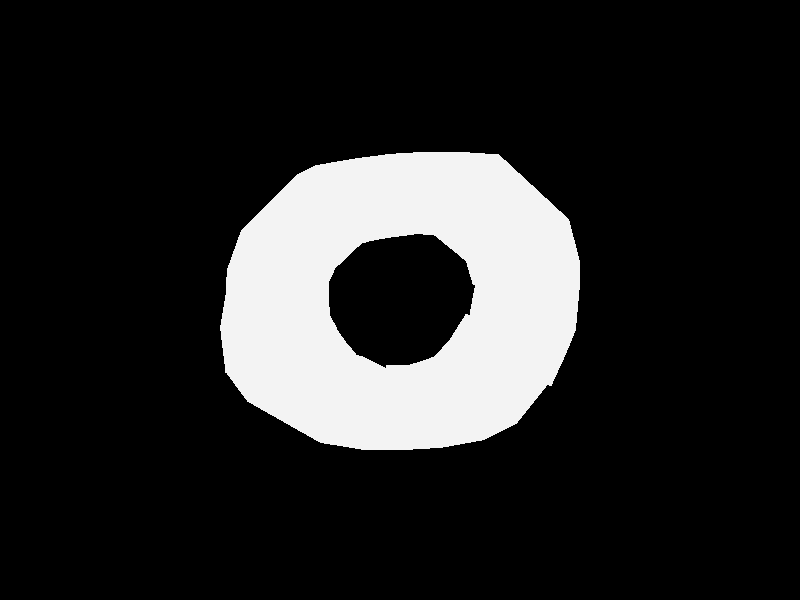 #include "colors.inc"
#include "textures.inc"
#include "shapes.inc"
#include "metals.inc"
#include "glass.inc"
#include "woods.inc"
camera{ location  <0,0, -800>
  angle 40
right     x*image_width/image_height
look_at   <0,0,0>
}#declare Floor_Texture =
texture { pigment { P_WoodGrain18A color_map { M_Wood18A }}}
texture { pigment { P_WoodGrain12A color_map { M_Wood18B }}}
texture {
pigment { P_WoodGrain12B color_map { M_Wood18B }}
finish { reflection 0.25 }
}
#declare Floor =
plane { y,0
texture { Floor_Texture
scale 0.5
rotate y*90
rotate <10, 0, 15>
translate z*4
}}light_source {<-140,200, 300> rgb <1.0, 1.0, 0.95>*1.5}
light_source {< 140,200,-300> rgb <0.9, 0.9, 1.00>*0.9 shadowless}
mesh
{
triangle {<-27.0, -80.0, -31.231377>, <-27.0, -80.0, -31.231377>, <-10.0, -80.0, -28.475666>}
triangle {<-27.0, -80.0, 31.231377>, <-27.0, -80.0, 31.231377>, <-10.0, -80.0, 28.475666>}
triangle {<-27.0, -80.0, -31.231377>, <-10.0, -80.0, -28.475666>, <-10.0, -74.0, -27.38863>}
triangle {<-27.0, -80.0, 31.231377>, <-10.0, -80.0, 28.475666>, <-10.0, -74.0, 27.38863>}
triangle {<-27.0, -80.0, -31.231377>, <-27.0, -72.0, -29.7028>, <-10.0, -74.0, -27.38863>}
triangle {<-27.0, -80.0, 31.231377>, <-27.0, -72.0, 29.7028>, <-10.0, -74.0, 27.38863>}
triangle {<-27.0, -72.0, -29.7028>, <-10.0, -74.0, -27.38863>, <-10.0, -68.0, -24.2105>}
triangle {<-27.0, -72.0, 29.7028>, <-10.0, -74.0, 27.38863>, <-10.0, -68.0, 24.2105>}
triangle {<-27.0, -72.0, -29.7028>, <-27.0, -64.0, -25.26671>, <-10.0, -68.0, -24.2105>}
triangle {<-27.0, -72.0, 29.7028>, <-27.0, -64.0, 25.26671>, <-10.0, -68.0, 24.2105>}
triangle {<-27.0, -64.0, -25.26671>, <-10.0, -68.0, -24.2105>, <-10.0, -62.0, -19.18393>}
triangle {<-27.0, -64.0, 25.26671>, <-10.0, -68.0, 24.2105>, <-10.0, -62.0, 19.18393>}
triangle {<-27.0, -64.0, -25.26671>, <-27.0, -56.0, -18.35734>, <-10.0, -62.0, -19.18393>}
triangle {<-27.0, -64.0, 25.26671>, <-27.0, -56.0, 18.35734>, <-10.0, -62.0, 19.18393>}
triangle {<-27.0, -56.0, -18.35734>, <-10.0, -62.0, -19.18393>, <-10.0, -56.0, -12.6927>}
triangle {<-27.0, -56.0, 18.35734>, <-10.0, -62.0, 19.18393>, <-10.0, -56.0, 12.6927>}
triangle {<-27.0, -56.0, -18.35734>, <-27.0, -48.0, -9.65103>, <-10.0, -56.0, -12.6927>}
triangle {<-27.0, -56.0, 18.35734>, <-27.0, -48.0, 9.65103>, <-10.0, -56.0, 12.6927>}
triangle {<-27.0, -48.0, -9.65103>, <-10.0, -56.0, -12.6927>, <-10.0, -50.0, -5.23239>}
triangle {<-27.0, -48.0, 9.65103>, <-10.0, -56.0, 12.6927>, <-10.0, -50.0, 5.23239>}
triangle {<-27.0, -48.0, -9.65103>, <-27.0, -41.0, -0.0>, <-10.0, -50.0, -5.23239>}
triangle {<-27.0, -48.0, 9.65103>, <-27.0, -41.0, 0.0>, <-10.0, -50.0, 5.23239>}
triangle {<-27.0, -80.0, -31.231377>, <-27.0, -80.0, -31.231377>, <-10.0, -80.0, -28.475666>}
triangle {<-27.0, -80.0, 31.231377>, <-27.0, -80.0, 31.231377>, <-10.0, -80.0, 28.475666>}
triangle {<-27.0, -80.0, -31.231377>, <-10.0, -80.0, -28.475666>, <-10.0, -86.0, -27.08197>}
triangle {<-27.0, -80.0, 31.231377>, <-10.0, -80.0, 28.475666>, <-10.0, -86.0, 27.08197>}
triangle {<-27.0, -80.0, -31.231377>, <-27.0, -86.0, -29.7028>, <-10.0, -86.0, -27.08197>}
triangle {<-27.0, -80.0, 31.231377>, <-27.0, -86.0, 29.7028>, <-10.0, -86.0, 27.08197>}
triangle {<-27.0, -86.0, -29.7028>, <-10.0, -86.0, -27.08197>, <-10.0, -92.0, -23.0373>}
triangle {<-27.0, -86.0, 29.7028>, <-10.0, -86.0, 27.08197>, <-10.0, -92.0, 23.0373>}
triangle {<-27.0, -86.0, -29.7028>, <-27.0, -92.0, -25.26671>, <-10.0, -92.0, -23.0373>}
triangle {<-27.0, -86.0, 29.7028>, <-27.0, -92.0, 25.26671>, <-10.0, -92.0, 23.0373>}
triangle {<-27.0, -92.0, -25.26671>, <-10.0, -92.0, -23.0373>, <-10.0, -98.0, -16.73758>}
triangle {<-27.0, -92.0, 25.26671>, <-10.0, -92.0, 23.0373>, <-10.0, -98.0, 16.73758>}
triangle {<-27.0, -92.0, -25.26671>, <-27.0, -98.0, -18.35734>, <-10.0, -98.0, -16.73758>}
triangle {<-27.0, -92.0, 25.26671>, <-27.0, -98.0, 18.35734>, <-10.0, -98.0, 16.73758>}
triangle {<-27.0, -98.0, -18.35734>, <-10.0, -98.0, -16.73758>, <-10.0, -104.0, -8.79946>}
triangle {<-27.0, -98.0, 18.35734>, <-10.0, -98.0, 16.73758>, <-10.0, -104.0, 8.79946>}
triangle {<-27.0, -98.0, -18.35734>, <-27.0, -104.0, -9.65103>, <-10.0, -104.0, -8.79946>}
triangle {<-27.0, -98.0, 18.35734>, <-27.0, -104.0, 9.65103>, <-10.0, -104.0, 8.79946>}
triangle {<-27.0, -104.0, -9.65103>, <-10.0, -104.0, -8.79946>, <-10.0, -109.0, -0.0>}
triangle {<-27.0, -104.0, 9.65103>, <-10.0, -104.0, 8.79946>, <-10.0, -109.0, 0.0>}
triangle {<-27.0, -104.0, -9.65103>, <-27.0, -109.0, -0.0>, <-10.0, -109.0, -0.0>}
triangle {<-27.0, -104.0, 9.65103>, <-27.0, -109.0, 0.0>, <-10.0, -109.0, 0.0>}
triangle {<-10.0, -80.0, -28.475666>, <-10.0, -80.0, -28.475666>, <7.0, -80.0, -28.475666>}
triangle {<-10.0, -80.0, 28.475666>, <-10.0, -80.0, 28.475666>, <7.0, -80.0, 28.475666>}
triangle {<-10.0, -80.0, -28.475666>, <7.0, -80.0, -28.475666>, <7.0, -74.0, -27.38863>}
triangle {<-10.0, -80.0, 28.475666>, <7.0, -80.0, 28.475666>, <7.0, -74.0, 27.38863>}
triangle {<-10.0, -80.0, -28.475666>, <-10.0, -74.0, -27.38863>, <7.0, -74.0, -27.38863>}
triangle {<-10.0, -80.0, 28.475666>, <-10.0, -74.0, 27.38863>, <7.0, -74.0, 27.38863>}
triangle {<-10.0, -74.0, -27.38863>, <7.0, -74.0, -27.38863>, <7.0, -68.0, -24.2105>}
triangle {<-10.0, -74.0, 27.38863>, <7.0, -74.0, 27.38863>, <7.0, -68.0, 24.2105>}
triangle {<-10.0, -74.0, -27.38863>, <-10.0, -68.0, -24.2105>, <7.0, -68.0, -24.2105>}
triangle {<-10.0, -74.0, 27.38863>, <-10.0, -68.0, 24.2105>, <7.0, -68.0, 24.2105>}
triangle {<-10.0, -68.0, -24.2105>, <7.0, -68.0, -24.2105>, <7.0, -62.0, -19.18393>}
triangle {<-10.0, -68.0, 24.2105>, <7.0, -68.0, 24.2105>, <7.0, -62.0, 19.18393>}
triangle {<-10.0, -68.0, -24.2105>, <-10.0, -62.0, -19.18393>, <7.0, -62.0, -19.18393>}
triangle {<-10.0, -68.0, 24.2105>, <-10.0, -62.0, 19.18393>, <7.0, -62.0, 19.18393>}
triangle {<-10.0, -62.0, -19.18393>, <7.0, -62.0, -19.18393>, <7.0, -56.0, -12.6927>}
triangle {<-10.0, -62.0, 19.18393>, <7.0, -62.0, 19.18393>, <7.0, -56.0, 12.6927>}
triangle {<-10.0, -62.0, -19.18393>, <-10.0, -56.0, -12.6927>, <7.0, -56.0, -12.6927>}
triangle {<-10.0, -62.0, 19.18393>, <-10.0, -56.0, 12.6927>, <7.0, -56.0, 12.6927>}
triangle {<-10.0, -56.0, -12.6927>, <7.0, -56.0, -12.6927>, <7.0, -50.0, -5.23239>}
triangle {<-10.0, -56.0, 12.6927>, <7.0, -56.0, 12.6927>, <7.0, -50.0, 5.23239>}
triangle {<-10.0, -56.0, -12.6927>, <-10.0, -50.0, -5.23239>, <7.0, -50.0, -5.23239>}
triangle {<-10.0, -56.0, 12.6927>, <-10.0, -50.0, 5.23239>, <7.0, -50.0, 5.23239>}
triangle {<-10.0, -50.0, -5.23239>, <7.0, -50.0, -5.23239>, <7.0, -47.0, -0.0>}
triangle {<-10.0, -50.0, 5.23239>, <7.0, -50.0, 5.23239>, <7.0, -47.0, 0.0>}
triangle {<-10.0, -50.0, -5.23239>, <-10.0, -47.0, -0.0>, <7.0, -47.0, -0.0>}
triangle {<-10.0, -50.0, 5.23239>, <-10.0, -47.0, 0.0>, <7.0, -47.0, 0.0>}
triangle {<-10.0, -80.0, -28.475666>, <-10.0, -80.0, -28.475666>, <7.0, -80.0, -28.475666>}
triangle {<-10.0, -80.0, 28.475666>, <-10.0, -80.0, 28.475666>, <7.0, -80.0, 28.475666>}
triangle {<-10.0, -80.0, -28.475666>, <7.0, -80.0, -28.475666>, <7.0, -86.0, -27.08197>}
triangle {<-10.0, -80.0, 28.475666>, <7.0, -80.0, 28.475666>, <7.0, -86.0, 27.08197>}
triangle {<-10.0, -80.0, -28.475666>, <-10.0, -86.0, -27.08197>, <7.0, -86.0, -27.08197>}
triangle {<-10.0, -80.0, 28.475666>, <-10.0, -86.0, 27.08197>, <7.0, -86.0, 27.08197>}
triangle {<-10.0, -86.0, -27.08197>, <7.0, -86.0, -27.08197>, <7.0, -92.0, -23.0373>}
triangle {<-10.0, -86.0, 27.08197>, <7.0, -86.0, 27.08197>, <7.0, -92.0, 23.0373>}
triangle {<-10.0, -86.0, -27.08197>, <-10.0, -92.0, -23.0373>, <7.0, -92.0, -23.0373>}
triangle {<-10.0, -86.0, 27.08197>, <-10.0, -92.0, 23.0373>, <7.0, -92.0, 23.0373>}
triangle {<-10.0, -92.0, -23.0373>, <7.0, -92.0, -23.0373>, <7.0, -98.0, -16.73758>}
triangle {<-10.0, -92.0, 23.0373>, <7.0, -92.0, 23.0373>, <7.0, -98.0, 16.73758>}
triangle {<-10.0, -92.0, -23.0373>, <-10.0, -98.0, -16.73758>, <7.0, -98.0, -16.73758>}
triangle {<-10.0, -92.0, 23.0373>, <-10.0, -98.0, 16.73758>, <7.0, -98.0, 16.73758>}
triangle {<-10.0, -98.0, -16.73758>, <7.0, -98.0, -16.73758>, <7.0, -104.0, -8.79946>}
triangle {<-10.0, -98.0, 16.73758>, <7.0, -98.0, 16.73758>, <7.0, -104.0, 8.79946>}
triangle {<-10.0, -98.0, -16.73758>, <-10.0, -104.0, -8.79946>, <7.0, -104.0, -8.79946>}
triangle {<-10.0, -98.0, 16.73758>, <-10.0, -104.0, 8.79946>, <7.0, -104.0, 8.79946>}
triangle {<-10.0, -104.0, -8.79946>, <7.0, -104.0, -8.79946>, <7.0, -109.0, -0.0>}
triangle {<-10.0, -104.0, 8.79946>, <7.0, -104.0, 8.79946>, <7.0, -109.0, 0.0>}
triangle {<-10.0, -104.0, -8.79946>, <-10.0, -109.0, -0.0>, <7.0, -109.0, -0.0>}
triangle {<-10.0, -104.0, 8.79946>, <-10.0, -109.0, 0.0>, <7.0, -109.0, 0.0>}
triangle {<7.0, -80.0, -28.475666>, <7.0, -80.0, -28.475666>, <24.0, -77.0, -30.444738>}
triangle {<7.0, -80.0, 28.475666>, <7.0, -80.0, 28.475666>, <24.0, -77.0, 30.444738>}
triangle {<7.0, -80.0, -28.475666>, <24.0, -77.0, -30.444738>, <23.0, -71.0, -29.28253>}
triangle {<7.0, -80.0, 28.475666>, <24.0, -77.0, 30.444738>, <23.0, -71.0, 29.28253>}
triangle {<7.0, -80.0, -28.475666>, <7.0, -74.0, -27.38863>, <23.0, -71.0, -29.28253>}
triangle {<7.0, -80.0, 28.475666>, <7.0, -74.0, 27.38863>, <23.0, -71.0, 29.28253>}
triangle {<7.0, -74.0, -27.38863>, <23.0, -71.0, -29.28253>, <22.0, -65.0, -25.88464>}
triangle {<7.0, -74.0, 27.38863>, <23.0, -71.0, 29.28253>, <22.0, -65.0, 25.88464>}
triangle {<7.0, -74.0, -27.38863>, <7.0, -68.0, -24.2105>, <22.0, -65.0, -25.88464>}
triangle {<7.0, -74.0, 27.38863>, <7.0, -68.0, 24.2105>, <22.0, -65.0, 25.88464>}
triangle {<7.0, -68.0, -24.2105>, <22.0, -65.0, -25.88464>, <20.0, -59.0, -20.51049>}
triangle {<7.0, -68.0, 24.2105>, <22.0, -65.0, 25.88464>, <20.0, -59.0, 20.51049>}
triangle {<7.0, -68.0, -24.2105>, <7.0, -62.0, -19.18393>, <20.0, -59.0, -20.51049>}
triangle {<7.0, -68.0, 24.2105>, <7.0, -62.0, 19.18393>, <20.0, -59.0, 20.51049>}
triangle {<7.0, -62.0, -19.18393>, <20.0, -59.0, -20.51049>, <19.0, -53.0, -13.57039>}
triangle {<7.0, -62.0, 19.18393>, <20.0, -59.0, 20.51049>, <19.0, -53.0, 13.57039>}
triangle {<7.0, -62.0, -19.18393>, <7.0, -56.0, -12.6927>, <19.0, -53.0, -13.57039>}
triangle {<7.0, -62.0, 19.18393>, <7.0, -56.0, 12.6927>, <19.0, -53.0, 13.57039>}
triangle {<7.0, -56.0, -12.6927>, <19.0, -53.0, -13.57039>, <18.0, -47.0, -5.59421>}
triangle {<7.0, -56.0, 12.6927>, <19.0, -53.0, 13.57039>, <18.0, -47.0, 5.59421>}
triangle {<7.0, -56.0, -12.6927>, <7.0, -50.0, -5.23239>, <18.0, -47.0, -5.59421>}
triangle {<7.0, -56.0, 12.6927>, <7.0, -50.0, 5.23239>, <18.0, -47.0, 5.59421>}
triangle {<7.0, -50.0, -5.23239>, <18.0, -47.0, -5.59421>, <17.0, -44.0, -0.0>}
triangle {<7.0, -50.0, 5.23239>, <18.0, -47.0, 5.59421>, <17.0, -44.0, 0.0>}
triangle {<7.0, -50.0, -5.23239>, <7.0, -47.0, -0.0>, <17.0, -44.0, -0.0>}
triangle {<7.0, -50.0, 5.23239>, <7.0, -47.0, 0.0>, <17.0, -44.0, 0.0>}
triangle {<7.0, -80.0, -28.475666>, <7.0, -80.0, -28.475666>, <24.0, -77.0, -30.444738>}
triangle {<7.0, -80.0, 28.475666>, <7.0, -80.0, 28.475666>, <24.0, -77.0, 30.444738>}
triangle {<7.0, -80.0, -28.475666>, <24.0, -77.0, -30.444738>, <25.0, -83.0, -29.21151>}
triangle {<7.0, -80.0, 28.475666>, <24.0, -77.0, 30.444738>, <25.0, -83.0, 29.21151>}
triangle {<7.0, -80.0, -28.475666>, <7.0, -86.0, -27.08197>, <25.0, -83.0, -29.21151>}
triangle {<7.0, -80.0, 28.475666>, <7.0, -86.0, 27.08197>, <25.0, -83.0, 29.21151>}
triangle {<7.0, -86.0, -27.08197>, <25.0, -83.0, -29.21151>, <26.0, -89.0, -25.61174>}
triangle {<7.0, -86.0, 27.08197>, <25.0, -83.0, 29.21151>, <26.0, -89.0, 25.61174>}
triangle {<7.0, -86.0, -27.08197>, <7.0, -92.0, -23.0373>, <26.0, -89.0, -25.61174>}
triangle {<7.0, -86.0, 27.08197>, <7.0, -92.0, 23.0373>, <26.0, -89.0, 25.61174>}
triangle {<7.0, -92.0, -23.0373>, <26.0, -89.0, -25.61174>, <28.0, -95.0, -19.93706>}
triangle {<7.0, -92.0, 23.0373>, <26.0, -89.0, 25.61174>, <28.0, -95.0, 19.93706>}
triangle {<7.0, -92.0, -23.0373>, <7.0, -98.0, -16.73758>, <28.0, -95.0, -19.93706>}
triangle {<7.0, -92.0, 23.0373>, <7.0, -98.0, 16.73758>, <28.0, -95.0, 19.93706>}
triangle {<7.0, -98.0, -16.73758>, <28.0, -95.0, -19.93706>, <29.0, -101.0, -12.6472>}
triangle {<7.0, -98.0, 16.73758>, <28.0, -95.0, 19.93706>, <29.0, -101.0, 12.6472>}
triangle {<7.0, -98.0, -16.73758>, <7.0, -104.0, -8.79946>, <29.0, -101.0, -12.6472>}
triangle {<7.0, -98.0, 16.73758>, <7.0, -104.0, 8.79946>, <29.0, -101.0, 12.6472>}
triangle {<7.0, -104.0, -8.79946>, <29.0, -101.0, -12.6472>, <30.0, -107.0, -4.33274>}
triangle {<7.0, -104.0, 8.79946>, <29.0, -101.0, 12.6472>, <30.0, -107.0, 4.33274>}
triangle {<7.0, -104.0, -8.79946>, <7.0, -109.0, -0.0>, <30.0, -107.0, -4.33274>}
triangle {<7.0, -104.0, 8.79946>, <7.0, -109.0, 0.0>, <30.0, -107.0, 4.33274>}
triangle {<24.0, -77.0, -30.444738>, <24.0, -77.0, -30.444738>, <41.0, -68.0, -32.531513>}
triangle {<24.0, -77.0, 30.444738>, <24.0, -77.0, 30.444738>, <41.0, -68.0, 32.531513>}
triangle {<24.0, -77.0, -30.444738>, <41.0, -68.0, -32.531513>, <38.0, -63.0, -31.26009>}
triangle {<24.0, -77.0, 30.444738>, <41.0, -68.0, 32.531513>, <38.0, -63.0, 31.26009>}
triangle {<24.0, -77.0, -30.444738>, <23.0, -71.0, -29.28253>, <38.0, -63.0, -31.26009>}
triangle {<24.0, -77.0, 30.444738>, <23.0, -71.0, 29.28253>, <38.0, -63.0, 31.26009>}
triangle {<23.0, -71.0, -29.28253>, <38.0, -63.0, -31.26009>, <35.0, -58.0, -27.54522>}
triangle {<23.0, -71.0, 29.28253>, <38.0, -63.0, 31.26009>, <35.0, -58.0, 27.54522>}
triangle {<23.0, -71.0, -29.28253>, <22.0, -65.0, -25.88464>, <35.0, -58.0, -27.54522>}
triangle {<23.0, -71.0, 29.28253>, <22.0, -65.0, 25.88464>, <35.0, -58.0, 27.54522>}
triangle {<22.0, -65.0, -25.88464>, <35.0, -58.0, -27.54522>, <32.0, -53.0, -21.67726>}
triangle {<22.0, -65.0, 25.88464>, <35.0, -58.0, 27.54522>, <32.0, -53.0, 21.67726>}
triangle {<22.0, -65.0, -25.88464>, <20.0, -59.0, -20.51049>, <32.0, -53.0, -21.67726>}
triangle {<22.0, -65.0, 25.88464>, <20.0, -59.0, 20.51049>, <32.0, -53.0, 21.67726>}
triangle {<20.0, -59.0, -20.51049>, <32.0, -53.0, -21.67726>, <29.0, -48.0, -14.1149>}
triangle {<20.0, -59.0, 20.51049>, <32.0, -53.0, 21.67726>, <29.0, -48.0, 14.1149>}
triangle {<20.0, -59.0, -20.51049>, <19.0, -53.0, -13.57039>, <29.0, -48.0, -14.1149>}
triangle {<20.0, -59.0, 20.51049>, <19.0, -53.0, 13.57039>, <29.0, -48.0, 14.1149>}
triangle {<19.0, -53.0, -13.57039>, <29.0, -48.0, -14.1149>, <26.0, -43.0, -5.44923>}
triangle {<19.0, -53.0, 13.57039>, <29.0, -48.0, 14.1149>, <26.0, -43.0, 5.44923>}
triangle {<19.0, -53.0, -13.57039>, <18.0, -47.0, -5.59421>, <26.0, -43.0, -5.44923>}
triangle {<19.0, -53.0, 13.57039>, <18.0, -47.0, 5.59421>, <26.0, -43.0, 5.44923>}
triangle {<18.0, -47.0, -5.59421>, <26.0, -43.0, -5.44923>, <25.0, -41.0, -0.0>}
triangle {<18.0, -47.0, 5.59421>, <26.0, -43.0, 5.44923>, <25.0, -41.0, 0.0>}
triangle {<18.0, -47.0, -5.59421>, <17.0, -44.0, -0.0>, <25.0, -41.0, -0.0>}
triangle {<18.0, -47.0, 5.59421>, <17.0, -44.0, 0.0>, <25.0, -41.0, 0.0>}
triangle {<41.0, -68.0, -32.531513>, <41.0, -68.0, -32.531513>, <24.0, -77.0, -30.444738>}
triangle {<41.0, -68.0, 32.531513>, <41.0, -68.0, 32.531513>, <24.0, -77.0, 30.444738>}
triangle {<41.0, -68.0, -32.531513>, <24.0, -77.0, -30.444738>, <25.0, -83.0, -29.21151>}
triangle {<41.0, -68.0, 32.531513>, <24.0, -77.0, 30.444738>, <25.0, -83.0, 29.21151>}
triangle {<41.0, -68.0, -32.531513>, <45.0, -75.0, -30.93931>, <25.0, -83.0, -29.21151>}
triangle {<41.0, -68.0, 32.531513>, <45.0, -75.0, 30.93931>, <25.0, -83.0, 29.21151>}
triangle {<45.0, -75.0, -30.93931>, <25.0, -83.0, -29.21151>, <26.0, -89.0, -25.61174>}
triangle {<45.0, -75.0, 30.93931>, <25.0, -83.0, 29.21151>, <26.0, -89.0, 25.61174>}
triangle {<45.0, -75.0, -30.93931>, <49.0, -82.0, -26.31855>, <26.0, -89.0, -25.61174>}
triangle {<45.0, -75.0, 30.93931>, <49.0, -82.0, 26.31855>, <26.0, -89.0, 25.61174>}
triangle {<49.0, -82.0, -26.31855>, <26.0, -89.0, -25.61174>, <28.0, -95.0, -19.93706>}
triangle {<49.0, -82.0, 26.31855>, <26.0, -89.0, 25.61174>, <28.0, -95.0, 19.93706>}
triangle {<49.0, -82.0, -26.31855>, <54.0, -89.0, -19.12154>, <28.0, -95.0, -19.93706>}
triangle {<49.0, -82.0, 26.31855>, <54.0, -89.0, 19.12154>, <28.0, -95.0, 19.93706>}
triangle {<54.0, -89.0, -19.12154>, <28.0, -95.0, -19.93706>, <29.0, -101.0, -12.6472>}
triangle {<54.0, -89.0, 19.12154>, <28.0, -95.0, 19.93706>, <29.0, -101.0, 12.6472>}
triangle {<54.0, -89.0, -19.12154>, <58.0, -96.0, -10.05279>, <29.0, -101.0, -12.6472>}
triangle {<54.0, -89.0, 19.12154>, <58.0, -96.0, 10.05279>, <29.0, -101.0, 12.6472>}
triangle {<58.0, -96.0, -10.05279>, <29.0, -101.0, -12.6472>, <30.0, -107.0, -4.33274>}
triangle {<58.0, -96.0, 10.05279>, <29.0, -101.0, 12.6472>, <30.0, -107.0, 4.33274>}
triangle {<58.0, -96.0, -10.05279>, <61.0, -102.0, -0.0>, <30.0, -107.0, -4.33274>}
triangle {<58.0, -96.0, 10.05279>, <61.0, -102.0, 0.0>, <30.0, -107.0, 4.33274>}
triangle {<41.0, -68.0, -32.531513>, <41.0, -68.0, -32.531513>, <58.0, -56.0, -35.93593>}
triangle {<41.0, -68.0, 32.531513>, <41.0, -68.0, 32.531513>, <58.0, -56.0, 35.93593>}
triangle {<41.0, -68.0, -32.531513>, <58.0, -56.0, -35.93593>, <54.0, -51.0, -34.53146>}
triangle {<41.0, -68.0, 32.531513>, <58.0, -56.0, 35.93593>, <54.0, -51.0, 34.53146>}
triangle {<41.0, -68.0, -32.531513>, <38.0, -63.0, -31.26009>, <54.0, -51.0, -34.53146>}
triangle {<41.0, -68.0, 32.531513>, <38.0, -63.0, 31.26009>, <54.0, -51.0, 34.53146>}
triangle {<38.0, -63.0, -31.26009>, <54.0, -51.0, -34.53146>, <50.0, -46.0, -30.42782>}
triangle {<38.0, -63.0, 31.26009>, <54.0, -51.0, 34.53146>, <50.0, -46.0, 30.42782>}
triangle {<38.0, -63.0, -31.26009>, <35.0, -58.0, -27.54522>, <50.0, -46.0, -30.42782>}
triangle {<38.0, -63.0, 31.26009>, <35.0, -58.0, 27.54522>, <50.0, -46.0, 30.42782>}
triangle {<35.0, -58.0, -27.54522>, <50.0, -46.0, -30.42782>, <46.0, -41.0, -23.94578>}
triangle {<35.0, -58.0, 27.54522>, <50.0, -46.0, 30.42782>, <46.0, -41.0, 23.94578>}
triangle {<35.0, -58.0, -27.54522>, <32.0, -53.0, -21.67726>, <46.0, -41.0, -23.94578>}
triangle {<35.0, -58.0, 27.54522>, <32.0, -53.0, 21.67726>, <46.0, -41.0, 23.94578>}
triangle {<32.0, -53.0, -21.67726>, <46.0, -41.0, -23.94578>, <42.0, -36.0, -15.59202>}
triangle {<32.0, -53.0, 21.67726>, <46.0, -41.0, 23.94578>, <42.0, -36.0, 15.59202>}
triangle {<32.0, -53.0, -21.67726>, <29.0, -48.0, -14.1149>, <42.0, -36.0, -15.59202>}
triangle {<32.0, -53.0, 21.67726>, <29.0, -48.0, 14.1149>, <42.0, -36.0, 15.59202>}
triangle {<29.0, -48.0, -14.1149>, <42.0, -36.0, -15.59202>, <38.0, -31.0, -6.01949>}
triangle {<29.0, -48.0, 14.1149>, <42.0, -36.0, 15.59202>, <38.0, -31.0, 6.01949>}
triangle {<29.0, -48.0, -14.1149>, <26.0, -43.0, -5.44923>, <38.0, -31.0, -6.01949>}
triangle {<29.0, -48.0, 14.1149>, <26.0, -43.0, 5.44923>, <38.0, -31.0, 6.01949>}
triangle {<26.0, -43.0, -5.44923>, <38.0, -31.0, -6.01949>, <36.0, -29.0, -0.0>}
triangle {<26.0, -43.0, 5.44923>, <38.0, -31.0, 6.01949>, <36.0, -29.0, 0.0>}
triangle {<26.0, -43.0, -5.44923>, <25.0, -41.0, -0.0>, <36.0, -29.0, -0.0>}
triangle {<26.0, -43.0, 5.44923>, <25.0, -41.0, 0.0>, <36.0, -29.0, 0.0>}
triangle {<41.0, -68.0, -32.531513>, <41.0, -68.0, -32.531513>, <58.0, -56.0, -35.93593>}
triangle {<41.0, -68.0, 32.531513>, <41.0, -68.0, 32.531513>, <58.0, -56.0, 35.93593>}
triangle {<41.0, -68.0, -32.531513>, <58.0, -56.0, -35.93593>, <64.0, -63.0, -34.1771>}
triangle {<41.0, -68.0, 32.531513>, <58.0, -56.0, 35.93593>, <64.0, -63.0, 34.1771>}
triangle {<41.0, -68.0, -32.531513>, <45.0, -75.0, -30.93931>, <64.0, -63.0, -34.1771>}
triangle {<41.0, -68.0, 32.531513>, <45.0, -75.0, 30.93931>, <64.0, -63.0, 34.1771>}
triangle {<45.0, -75.0, -30.93931>, <64.0, -63.0, -34.1771>, <69.0, -70.0, -29.07278>}
triangle {<45.0, -75.0, 30.93931>, <64.0, -63.0, 34.1771>, <69.0, -70.0, 29.07278>}
triangle {<45.0, -75.0, -30.93931>, <49.0, -82.0, -26.31855>, <69.0, -70.0, -29.07278>}
triangle {<45.0, -75.0, 30.93931>, <49.0, -82.0, 26.31855>, <69.0, -70.0, 29.07278>}
triangle {<49.0, -82.0, -26.31855>, <69.0, -70.0, -29.07278>, <75.0, -77.0, -21.12261>}
triangle {<49.0, -82.0, 26.31855>, <69.0, -70.0, 29.07278>, <75.0, -77.0, 21.12261>}
triangle {<49.0, -82.0, -26.31855>, <54.0, -89.0, -19.12154>, <75.0, -77.0, -21.12261>}
triangle {<49.0, -82.0, 26.31855>, <54.0, -89.0, 19.12154>, <75.0, -77.0, 21.12261>}
triangle {<54.0, -89.0, -19.12154>, <75.0, -77.0, -21.12261>, <80.0, -84.0, -11.10481>}
triangle {<54.0, -89.0, 19.12154>, <75.0, -77.0, 21.12261>, <80.0, -84.0, 11.10481>}
triangle {<54.0, -89.0, -19.12154>, <58.0, -96.0, -10.05279>, <80.0, -84.0, -11.10481>}
triangle {<54.0, -89.0, 19.12154>, <58.0, -96.0, 10.05279>, <80.0, -84.0, 11.10481>}
triangle {<58.0, -96.0, -10.05279>, <80.0, -84.0, -11.10481>, <85.0, -90.0, -0.0>}
triangle {<58.0, -96.0, 10.05279>, <80.0, -84.0, 11.10481>, <85.0, -90.0, 0.0>}
triangle {<58.0, -96.0, -10.05279>, <61.0, -102.0, -0.0>, <85.0, -90.0, -0.0>}
triangle {<58.0, -96.0, 10.05279>, <61.0, -102.0, 0.0>, <85.0, -90.0, 0.0>}
triangle {<58.0, -56.0, -35.93593>, <58.0, -56.0, -35.93593>, <72.0, -40.0, -37.099876>}
triangle {<58.0, -56.0, 35.93593>, <58.0, -56.0, 35.93593>, <72.0, -40.0, 37.099876>}
triangle {<58.0, -56.0, -35.93593>, <72.0, -40.0, -37.099876>, <66.0, -36.0, -35.50237>}
triangle {<58.0, -56.0, 35.93593>, <72.0, -40.0, 37.099876>, <66.0, -36.0, 35.50237>}
triangle {<58.0, -56.0, -35.93593>, <54.0, -51.0, -34.53146>, <66.0, -36.0, -35.50237>}
triangle {<58.0, -56.0, 35.93593>, <54.0, -51.0, 34.53146>, <66.0, -36.0, 35.50237>}
triangle {<54.0, -51.0, -34.53146>, <66.0, -36.0, -35.50237>, <60.0, -33.0, -30.84742>}
triangle {<54.0, -51.0, 34.53146>, <66.0, -36.0, 35.50237>, <60.0, -33.0, 30.84742>}
triangle {<54.0, -51.0, -34.53146>, <50.0, -46.0, -30.42782>, <60.0, -33.0, -30.84742>}
triangle {<54.0, -51.0, 34.53146>, <50.0, -46.0, 30.42782>, <60.0, -33.0, 30.84742>}
triangle {<50.0, -46.0, -30.42782>, <60.0, -33.0, -30.84742>, <54.0, -29.0, -23.53591>}
triangle {<50.0, -46.0, 30.42782>, <60.0, -33.0, 30.84742>, <54.0, -29.0, 23.53591>}
triangle {<50.0, -46.0, -30.42782>, <46.0, -41.0, -23.94578>, <54.0, -29.0, -23.53591>}
triangle {<50.0, -46.0, 30.42782>, <46.0, -41.0, 23.94578>, <54.0, -29.0, 23.53591>}
triangle {<46.0, -41.0, -23.94578>, <54.0, -29.0, -23.53591>, <48.0, -26.0, -14.19751>}
triangle {<46.0, -41.0, 23.94578>, <54.0, -29.0, 23.53591>, <48.0, -26.0, 14.19751>}
triangle {<46.0, -41.0, -23.94578>, <42.0, -36.0, -15.59202>, <48.0, -26.0, -14.19751>}
triangle {<46.0, -41.0, 23.94578>, <42.0, -36.0, 15.59202>, <48.0, -26.0, 14.19751>}
triangle {<42.0, -36.0, -15.59202>, <48.0, -26.0, -14.19751>, <42.0, -22.0, -3.63642>}
triangle {<42.0, -36.0, 15.59202>, <48.0, -26.0, 14.19751>, <42.0, -22.0, 3.63642>}
triangle {<42.0, -36.0, -15.59202>, <38.0, -31.0, -6.01949>, <42.0, -22.0, -3.63642>}
triangle {<42.0, -36.0, 15.59202>, <38.0, -31.0, 6.01949>, <42.0, -22.0, 3.63642>}
triangle {<38.0, -31.0, -6.01949>, <42.0, -22.0, -3.63642>, <41.0, -21.0, -0.0>}
triangle {<38.0, -31.0, 6.01949>, <42.0, -22.0, 3.63642>, <41.0, -21.0, 0.0>}
triangle {<38.0, -31.0, -6.01949>, <36.0, -29.0, -0.0>, <41.0, -21.0, -0.0>}
triangle {<38.0, -31.0, 6.01949>, <36.0, -29.0, 0.0>, <41.0, -21.0, 0.0>}
triangle {<58.0, -56.0, -35.93593>, <58.0, -56.0, -35.93593>, <72.0, -40.0, -37.099876>}
triangle {<58.0, -56.0, 35.93593>, <58.0, -56.0, 35.93593>, <72.0, -40.0, 37.099876>}
triangle {<58.0, -56.0, -35.93593>, <72.0, -40.0, -37.099876>, <79.0, -44.0, -35.6351>}
triangle {<58.0, -56.0, 35.93593>, <72.0, -40.0, 37.099876>, <79.0, -44.0, 35.6351>}
triangle {<58.0, -56.0, -35.93593>, <64.0, -63.0, -34.1771>, <79.0, -44.0, -35.6351>}
triangle {<58.0, -56.0, 35.93593>, <64.0, -63.0, 34.1771>, <79.0, -44.0, 35.6351>}
triangle {<64.0, -63.0, -34.1771>, <79.0, -44.0, -35.6351>, <86.0, -48.0, -31.35645>}
triangle {<64.0, -63.0, 34.1771>, <79.0, -44.0, 35.6351>, <86.0, -48.0, 31.35645>}
triangle {<64.0, -63.0, -34.1771>, <69.0, -70.0, -29.07278>, <86.0, -48.0, -31.35645>}
triangle {<64.0, -63.0, 34.1771>, <69.0, -70.0, 29.07278>, <86.0, -48.0, 31.35645>}
triangle {<69.0, -70.0, -29.07278>, <86.0, -48.0, -31.35645>, <93.0, -53.0, -24.60177>}
triangle {<69.0, -70.0, 29.07278>, <86.0, -48.0, 31.35645>, <93.0, -53.0, 24.60177>}
triangle {<69.0, -70.0, -29.07278>, <75.0, -77.0, -21.12261>, <93.0, -53.0, -24.60177>}
triangle {<69.0, -70.0, 29.07278>, <75.0, -77.0, 21.12261>, <93.0, -53.0, 24.60177>}
triangle {<75.0, -77.0, -21.12261>, <93.0, -53.0, -24.60177>, <100.0, -57.0, -15.90444>}
triangle {<75.0, -77.0, 21.12261>, <93.0, -53.0, 24.60177>, <100.0, -57.0, 15.90444>}
triangle {<75.0, -77.0, -21.12261>, <80.0, -84.0, -11.10481>, <100.0, -57.0, -15.90444>}
triangle {<75.0, -77.0, 21.12261>, <80.0, -84.0, 11.10481>, <100.0, -57.0, 15.90444>}
triangle {<80.0, -84.0, -11.10481>, <100.0, -57.0, -15.90444>, <107.0, -61.0, -5.95124>}
triangle {<80.0, -84.0, 11.10481>, <100.0, -57.0, 15.90444>, <107.0, -61.0, 5.95124>}
triangle {<80.0, -84.0, -11.10481>, <85.0, -90.0, -0.0>, <107.0, -61.0, -5.95124>}
triangle {<80.0, -84.0, 11.10481>, <85.0, -90.0, 0.0>, <107.0, -61.0, 5.95124>}
triangle {<72.0, -40.0, -37.099876>, <72.0, -40.0, -37.099876>, <81.0, -23.0, -36.07653>}
triangle {<72.0, -40.0, 37.099876>, <72.0, -40.0, 37.099876>, <81.0, -23.0, 36.07653>}
triangle {<72.0, -40.0, -37.099876>, <81.0, -23.0, -36.07653>, <75.0, -21.0, -34.69933>}
triangle {<72.0, -40.0, 37.099876>, <81.0, -23.0, 36.07653>, <75.0, -21.0, 34.69933>}
triangle {<72.0, -40.0, -37.099876>, <66.0, -36.0, -35.50237>, <75.0, -21.0, -34.69933>}
triangle {<72.0, -40.0, 37.099876>, <66.0, -36.0, 35.50237>, <75.0, -21.0, 34.69933>}
triangle {<66.0, -36.0, -35.50237>, <75.0, -21.0, -34.69933>, <69.0, -18.0, -30.67288>}
triangle {<66.0, -36.0, 35.50237>, <75.0, -21.0, 34.69933>, <69.0, -18.0, 30.67288>}
triangle {<66.0, -36.0, -35.50237>, <60.0, -33.0, -30.84742>, <69.0, -18.0, -30.67288>}
triangle {<66.0, -36.0, 35.50237>, <60.0, -33.0, 30.84742>, <69.0, -18.0, 30.67288>}
triangle {<60.0, -33.0, -30.84742>, <69.0, -18.0, -30.67288>, <63.0, -16.0, -24.3046>}
triangle {<60.0, -33.0, 30.84742>, <69.0, -18.0, 30.67288>, <63.0, -16.0, 24.3046>}
triangle {<60.0, -33.0, -30.84742>, <54.0, -29.0, -23.53591>, <63.0, -16.0, -24.3046>}
triangle {<60.0, -33.0, 30.84742>, <54.0, -29.0, 23.53591>, <63.0, -16.0, 24.3046>}
triangle {<54.0, -29.0, -23.53591>, <63.0, -16.0, -24.3046>, <57.0, -13.0, -16.08069>}
triangle {<54.0, -29.0, 23.53591>, <63.0, -16.0, 24.3046>, <57.0, -13.0, 16.08069>}
triangle {<54.0, -29.0, -23.53591>, <48.0, -26.0, -14.19751>, <57.0, -13.0, -16.08069>}
triangle {<54.0, -29.0, 23.53591>, <48.0, -26.0, 14.19751>, <57.0, -13.0, 16.08069>}
triangle {<48.0, -26.0, -14.19751>, <57.0, -13.0, -16.08069>, <51.0, -11.0, -6.62905>}
triangle {<48.0, -26.0, 14.19751>, <57.0, -13.0, 16.08069>, <51.0, -11.0, 6.62905>}
triangle {<48.0, -26.0, -14.19751>, <42.0, -22.0, -3.63642>, <51.0, -11.0, -6.62905>}
triangle {<48.0, -26.0, 14.19751>, <42.0, -22.0, 3.63642>, <51.0, -11.0, 6.62905>}
triangle {<42.0, -22.0, -3.63642>, <51.0, -11.0, -6.62905>, <48.0, -10.0, -0.0>}
triangle {<42.0, -22.0, 3.63642>, <51.0, -11.0, 6.62905>, <48.0, -10.0, 0.0>}
triangle {<42.0, -22.0, -3.63642>, <41.0, -21.0, -0.0>, <48.0, -10.0, -0.0>}
triangle {<42.0, -22.0, 3.63642>, <41.0, -21.0, 0.0>, <48.0, -10.0, 0.0>}
triangle {<72.0, -40.0, -37.099876>, <72.0, -40.0, -37.099876>, <81.0, -23.0, -36.07653>}
triangle {<72.0, -40.0, 37.099876>, <72.0, -40.0, 37.099876>, <81.0, -23.0, 36.07653>}
triangle {<72.0, -40.0, -37.099876>, <81.0, -23.0, -36.07653>, <89.0, -26.0, -34.39523>}
triangle {<72.0, -40.0, 37.099876>, <81.0, -23.0, 36.07653>, <89.0, -26.0, 34.39523>}
triangle {<72.0, -40.0, -37.099876>, <79.0, -44.0, -35.6351>, <89.0, -26.0, -34.39523>}
triangle {<72.0, -40.0, 37.099876>, <79.0, -44.0, 35.6351>, <89.0, -26.0, 34.39523>}
triangle {<79.0, -44.0, -35.6351>, <89.0, -26.0, -34.39523>, <97.0, -29.0, -29.50805>}
triangle {<79.0, -44.0, 35.6351>, <89.0, -26.0, 34.39523>, <97.0, -29.0, 29.50805>}
triangle {<79.0, -44.0, -35.6351>, <86.0, -48.0, -31.35645>, <97.0, -29.0, -29.50805>}
triangle {<79.0, -44.0, 35.6351>, <86.0, -48.0, 31.35645>, <97.0, -29.0, 29.50805>}
triangle {<86.0, -48.0, -31.35645>, <97.0, -29.0, -29.50805>, <105.0, -33.0, -21.87051>}
triangle {<86.0, -48.0, 31.35645>, <97.0, -29.0, 29.50805>, <105.0, -33.0, 21.87051>}
triangle {<86.0, -48.0, -31.35645>, <93.0, -53.0, -24.60177>, <105.0, -33.0, -21.87051>}
triangle {<86.0, -48.0, 31.35645>, <93.0, -53.0, 24.60177>, <105.0, -33.0, 21.87051>}
triangle {<93.0, -53.0, -24.60177>, <105.0, -33.0, -21.87051>, <113.0, -36.0, -12.19447>}
triangle {<93.0, -53.0, 24.60177>, <105.0, -33.0, 21.87051>, <113.0, -36.0, 12.19447>}
triangle {<93.0, -53.0, -24.60177>, <100.0, -57.0, -15.90444>, <113.0, -36.0, -12.19447>}
triangle {<93.0, -53.0, 24.60177>, <100.0, -57.0, 15.90444>, <113.0, -36.0, 12.19447>}
triangle {<100.0, -57.0, -15.90444>, <113.0, -36.0, -12.19447>, <121.0, -39.0, -0.0>}
triangle {<100.0, -57.0, 15.90444>, <113.0, -36.0, 12.19447>, <121.0, -39.0, 0.0>}
triangle {<100.0, -57.0, -15.90444>, <107.0, -61.0, -5.95124>, <121.0, -39.0, -0.0>}
triangle {<100.0, -57.0, 15.90444>, <107.0, -61.0, 5.95124>, <121.0, -39.0, 0.0>}
triangle {<107.0, -61.0, -5.95124>, <121.0, -39.0, -0.0>, <121.0, -39.0, -0.0>}
triangle {<107.0, -61.0, 5.95124>, <121.0, -39.0, 0.0>, <121.0, -39.0, 0.0>}
triangle {<107.0, -61.0, -5.95124>, <110.0, -63.0, -0.0>, <121.0, -39.0, -0.0>}
triangle {<107.0, -61.0, 5.95124>, <110.0, -63.0, 0.0>, <121.0, -39.0, 0.0>}
triangle {<88.0, -6.0, -36.67384>, <88.0, -6.0, -36.67384>, <81.0, -23.0, -36.07653>}
triangle {<88.0, -6.0, 36.67384>, <88.0, -6.0, 36.67384>, <81.0, -23.0, 36.07653>}
triangle {<88.0, -6.0, -36.67384>, <81.0, -23.0, -36.07653>, <75.0, -21.0, -34.69933>}
triangle {<88.0, -6.0, 36.67384>, <81.0, -23.0, 36.07653>, <75.0, -21.0, 34.69933>}
triangle {<88.0, -6.0, -36.67384>, <81.0, -3.0, -34.87889>, <75.0, -21.0, -34.69933>}
triangle {<88.0, -6.0, 36.67384>, <81.0, -3.0, 34.87889>, <75.0, -21.0, 34.69933>}
triangle {<81.0, -3.0, -34.87889>, <75.0, -21.0, -34.69933>, <69.0, -18.0, -30.67288>}
triangle {<81.0, -3.0, 34.87889>, <75.0, -21.0, 34.69933>, <69.0, -18.0, 30.67288>}
triangle {<81.0, -3.0, -34.87889>, <74.0, 0.0, -29.66976>, <69.0, -18.0, -30.67288>}
triangle {<81.0, -3.0, 34.87889>, <74.0, 0.0, 29.66976>, <69.0, -18.0, 30.67288>}
triangle {<74.0, 0.0, -29.66976>, <69.0, -18.0, -30.67288>, <63.0, -16.0, -24.3046>}
triangle {<74.0, 0.0, 29.66976>, <69.0, -18.0, 30.67288>, <63.0, -16.0, 24.3046>}
triangle {<74.0, 0.0, -29.66976>, <67.0, 2.0, -21.55634>, <63.0, -16.0, -24.3046>}
triangle {<74.0, 0.0, 29.66976>, <67.0, 2.0, 21.55634>, <63.0, -16.0, 24.3046>}
triangle {<67.0, 2.0, -21.55634>, <63.0, -16.0, -24.3046>, <57.0, -13.0, -16.08069>}
triangle {<67.0, 2.0, 21.55634>, <63.0, -16.0, 24.3046>, <57.0, -13.0, 16.08069>}
triangle {<67.0, 2.0, -21.55634>, <60.0, 5.0, -11.33284>, <57.0, -13.0, -16.08069>}
triangle {<67.0, 2.0, 21.55634>, <60.0, 5.0, 11.33284>, <57.0, -13.0, 16.08069>}
triangle {<60.0, 5.0, -11.33284>, <57.0, -13.0, -16.08069>, <51.0, -11.0, -6.62905>}
triangle {<60.0, 5.0, 11.33284>, <57.0, -13.0, 16.08069>, <51.0, -11.0, 6.62905>}
triangle {<60.0, 5.0, -11.33284>, <54.0, 8.0, -0.0>, <51.0, -11.0, -6.62905>}
triangle {<60.0, 5.0, 11.33284>, <54.0, 8.0, 0.0>, <51.0, -11.0, 6.62905>}
triangle {<81.0, -23.0, -36.07653>, <81.0, -23.0, -36.07653>, <88.0, -6.0, -36.67384>}
triangle {<81.0, -23.0, 36.07653>, <81.0, -23.0, 36.07653>, <88.0, -6.0, 36.67384>}
triangle {<81.0, -23.0, -36.07653>, <88.0, -6.0, -36.67384>, <96.0, -9.0, -34.96471>}
triangle {<81.0, -23.0, 36.07653>, <88.0, -6.0, 36.67384>, <96.0, -9.0, 34.96471>}
triangle {<81.0, -23.0, -36.07653>, <89.0, -26.0, -34.39523>, <96.0, -9.0, -34.96471>}
triangle {<81.0, -23.0, 36.07653>, <89.0, -26.0, 34.39523>, <96.0, -9.0, 34.96471>}
triangle {<89.0, -26.0, -34.39523>, <96.0, -9.0, -34.96471>, <104.0, -12.0, -29.99661>}
triangle {<89.0, -26.0, 34.39523>, <96.0, -9.0, 34.96471>, <104.0, -12.0, 29.99661>}
triangle {<89.0, -26.0, -34.39523>, <97.0, -29.0, -29.50805>, <104.0, -12.0, -29.99661>}
triangle {<89.0, -26.0, 34.39523>, <97.0, -29.0, 29.50805>, <104.0, -12.0, 29.99661>}
triangle {<97.0, -29.0, -29.50805>, <104.0, -12.0, -29.99661>, <112.0, -16.0, -22.23261>}
triangle {<97.0, -29.0, 29.50805>, <104.0, -12.0, 29.99661>, <112.0, -16.0, 22.23261>}
triangle {<97.0, -29.0, -29.50805>, <105.0, -33.0, -21.87051>, <112.0, -16.0, -22.23261>}
triangle {<97.0, -29.0, 29.50805>, <105.0, -33.0, 21.87051>, <112.0, -16.0, 22.23261>}
triangle {<105.0, -33.0, -21.87051>, <112.0, -16.0, -22.23261>, <120.0, -19.0, -12.39637>}
triangle {<105.0, -33.0, 21.87051>, <112.0, -16.0, 22.23261>, <120.0, -19.0, 12.39637>}
triangle {<105.0, -33.0, -21.87051>, <113.0, -36.0, -12.19447>, <120.0, -19.0, -12.39637>}
triangle {<105.0, -33.0, 21.87051>, <113.0, -36.0, 12.19447>, <120.0, -19.0, 12.39637>}
triangle {<113.0, -36.0, -12.19447>, <120.0, -19.0, -12.39637>, <128.0, -22.0, -0.0>}
triangle {<113.0, -36.0, 12.19447>, <120.0, -19.0, 12.39637>, <128.0, -22.0, 0.0>}
triangle {<113.0, -36.0, -12.19447>, <121.0, -39.0, -0.0>, <128.0, -22.0, -0.0>}
triangle {<113.0, -36.0, 12.19447>, <121.0, -39.0, 0.0>, <128.0, -22.0, 0.0>}
triangle {<121.0, -39.0, -0.0>, <128.0, -22.0, -0.0>, <128.0, -22.0, -0.0>}
triangle {<121.0, -39.0, 0.0>, <128.0, -22.0, 0.0>, <128.0, -22.0, 0.0>}
triangle {<121.0, -39.0, -0.0>, <121.0, -39.0, -0.0>, <128.0, -22.0, -0.0>}
triangle {<121.0, -39.0, 0.0>, <121.0, -39.0, 0.0>, <128.0, -22.0, 0.0>}
triangle {<88.0, -6.0, -36.67384>, <88.0, -6.0, -36.67384>, <90.0, 11.0, -35.824226>}
triangle {<88.0, -6.0, 36.67384>, <88.0, -6.0, 36.67384>, <90.0, 11.0, 35.824226>}
triangle {<88.0, -6.0, -36.67384>, <90.0, 11.0, -35.824226>, <83.0, 11.0, -34.33492>}
triangle {<88.0, -6.0, 36.67384>, <90.0, 11.0, 35.824226>, <83.0, 11.0, 34.33492>}
triangle {<88.0, -6.0, -36.67384>, <81.0, -3.0, -34.87889>, <83.0, 11.0, -34.33492>}
triangle {<88.0, -6.0, 36.67384>, <81.0, -3.0, 34.87889>, <83.0, 11.0, 34.33492>}
triangle {<81.0, -3.0, -34.87889>, <83.0, 11.0, -34.33492>, <76.0, 11.0, -29.99084>}
triangle {<81.0, -3.0, 34.87889>, <83.0, 11.0, 34.33492>, <76.0, 11.0, 29.99084>}
triangle {<81.0, -3.0, -34.87889>, <74.0, 0.0, -29.66976>, <76.0, 11.0, -29.99084>}
triangle {<81.0, -3.0, 34.87889>, <74.0, 0.0, 29.66976>, <76.0, 11.0, 29.99084>}
triangle {<74.0, 0.0, -29.66976>, <76.0, 11.0, -29.99084>, <69.0, 11.0, -23.15317>}
triangle {<74.0, 0.0, 29.66976>, <76.0, 11.0, 29.99084>, <69.0, 11.0, 23.15317>}
triangle {<74.0, 0.0, -29.66976>, <67.0, 2.0, -21.55634>, <69.0, 11.0, -23.15317>}
triangle {<74.0, 0.0, 29.66976>, <67.0, 2.0, 21.55634>, <69.0, 11.0, 23.15317>}
triangle {<67.0, 2.0, -21.55634>, <69.0, 11.0, -23.15317>, <62.0, 11.0, -14.39043>}
triangle {<67.0, 2.0, 21.55634>, <69.0, 11.0, 23.15317>, <62.0, 11.0, 14.39043>}
triangle {<67.0, 2.0, -21.55634>, <60.0, 5.0, -11.33284>, <62.0, 11.0, -14.39043>}
triangle {<67.0, 2.0, 21.55634>, <60.0, 5.0, 11.33284>, <62.0, 11.0, 14.39043>}
triangle {<60.0, 5.0, -11.33284>, <62.0, 11.0, -14.39043>, <55.0, 11.0, -4.43119>}
triangle {<60.0, 5.0, 11.33284>, <62.0, 11.0, 14.39043>, <55.0, 11.0, 4.43119>}
triangle {<60.0, 5.0, -11.33284>, <54.0, 8.0, -0.0>, <55.0, 11.0, -4.43119>}
triangle {<60.0, 5.0, 11.33284>, <54.0, 8.0, 0.0>, <55.0, 11.0, 4.43119>}
triangle {<88.0, -6.0, -36.67384>, <88.0, -6.0, -36.67384>, <90.0, 11.0, -35.824226>}
triangle {<88.0, -6.0, 36.67384>, <88.0, -6.0, 36.67384>, <90.0, 11.0, 35.824226>}
triangle {<88.0, -6.0, -36.67384>, <90.0, 11.0, -35.824226>, <98.0, 11.0, -34.23266>}
triangle {<88.0, -6.0, 36.67384>, <90.0, 11.0, 35.824226>, <98.0, 11.0, 34.23266>}
triangle {<88.0, -6.0, -36.67384>, <96.0, -9.0, -34.96471>, <98.0, 11.0, -34.23266>}
triangle {<88.0, -6.0, 36.67384>, <96.0, -9.0, 34.96471>, <98.0, 11.0, 34.23266>}
triangle {<96.0, -9.0, -34.96471>, <98.0, 11.0, -34.23266>, <106.0, 11.0, -29.59936>}
triangle {<96.0, -9.0, 34.96471>, <98.0, 11.0, 34.23266>, <106.0, 11.0, 29.59936>}
triangle {<96.0, -9.0, -34.96471>, <104.0, -12.0, -29.99661>, <106.0, 11.0, -29.59936>}
triangle {<96.0, -9.0, 34.96471>, <104.0, -12.0, 29.99661>, <106.0, 11.0, 29.59936>}
triangle {<104.0, -12.0, -29.99661>, <106.0, 11.0, -29.59936>, <114.0, 11.0, -22.33604>}
triangle {<104.0, -12.0, 29.99661>, <106.0, 11.0, 29.59936>, <114.0, 11.0, 22.33604>}
triangle {<104.0, -12.0, -29.99661>, <112.0, -16.0, -22.23261>, <114.0, 11.0, -22.33604>}
triangle {<104.0, -12.0, 29.99661>, <112.0, -16.0, 22.23261>, <114.0, 11.0, 22.33604>}
triangle {<112.0, -16.0, -22.23261>, <114.0, 11.0, -22.33604>, <122.0, 11.0, -13.08806>}
triangle {<112.0, -16.0, 22.23261>, <114.0, 11.0, 22.33604>, <122.0, 11.0, 13.08806>}
triangle {<112.0, -16.0, -22.23261>, <120.0, -19.0, -12.39637>, <122.0, 11.0, -13.08806>}
triangle {<112.0, -16.0, 22.23261>, <120.0, -19.0, 12.39637>, <122.0, 11.0, 13.08806>}
triangle {<120.0, -19.0, -12.39637>, <122.0, 11.0, -13.08806>, <130.0, 11.0, -2.67714>}
triangle {<120.0, -19.0, 12.39637>, <122.0, 11.0, 13.08806>, <130.0, 11.0, 2.67714>}
triangle {<120.0, -19.0, -12.39637>, <128.0, -22.0, -0.0>, <130.0, 11.0, -2.67714>}
triangle {<120.0, -19.0, 12.39637>, <128.0, -22.0, 0.0>, <130.0, 11.0, 2.67714>}
triangle {<128.0, -22.0, -0.0>, <130.0, 11.0, -2.67714>, <131.0, 11.0, -0.0>}
triangle {<128.0, -22.0, 0.0>, <130.0, 11.0, 2.67714>, <131.0, 11.0, 0.0>}
triangle {<128.0, -22.0, -0.0>, <128.0, -22.0, -0.0>, <131.0, 11.0, -0.0>}
triangle {<128.0, -22.0, 0.0>, <128.0, -22.0, 0.0>, <131.0, 11.0, 0.0>}
triangle {<90.0, 11.0, -35.824226>, <90.0, 11.0, -35.824226>, <90.0, 28.0, -38.12065>}
triangle {<90.0, 11.0, 35.824226>, <90.0, 11.0, 35.824226>, <90.0, 28.0, 38.12065>}
triangle {<90.0, 11.0, -35.824226>, <90.0, 28.0, -38.12065>, <82.0, 28.0, -36.50436>}
triangle {<90.0, 11.0, 35.824226>, <90.0, 28.0, 38.12065>, <82.0, 28.0, 36.50436>}
triangle {<90.0, 11.0, -35.824226>, <83.0, 11.0, -34.33492>, <82.0, 28.0, -36.50436>}
triangle {<90.0, 11.0, 35.824226>, <83.0, 11.0, 34.33492>, <82.0, 28.0, 36.50436>}
triangle {<83.0, 11.0, -34.33492>, <82.0, 28.0, -36.50436>, <74.0, 28.0, -31.79254>}
triangle {<83.0, 11.0, 34.33492>, <82.0, 28.0, 36.50436>, <74.0, 28.0, 31.79254>}
triangle {<83.0, 11.0, -34.33492>, <76.0, 11.0, -29.99084>, <74.0, 28.0, -31.79254>}
triangle {<83.0, 11.0, 34.33492>, <76.0, 11.0, 29.99084>, <74.0, 28.0, 31.79254>}
triangle {<76.0, 11.0, -29.99084>, <74.0, 28.0, -31.79254>, <66.0, 28.0, -24.38475>}
triangle {<76.0, 11.0, 29.99084>, <74.0, 28.0, 31.79254>, <66.0, 28.0, 24.38475>}
triangle {<76.0, 11.0, -29.99084>, <69.0, 11.0, -23.15317>, <66.0, 28.0, -24.38475>}
triangle {<76.0, 11.0, 29.99084>, <69.0, 11.0, 23.15317>, <66.0, 28.0, 24.38475>}
triangle {<69.0, 11.0, -23.15317>, <66.0, 28.0, -24.38475>, <58.0, 28.0, -14.90917>}
triangle {<69.0, 11.0, 23.15317>, <66.0, 28.0, 24.38475>, <58.0, 28.0, 14.90917>}
triangle {<69.0, 11.0, -23.15317>, <62.0, 11.0, -14.39043>, <58.0, 28.0, -14.90917>}
triangle {<69.0, 11.0, 23.15317>, <62.0, 11.0, 14.39043>, <58.0, 28.0, 14.90917>}
triangle {<62.0, 11.0, -14.39043>, <58.0, 28.0, -14.90917>, <50.0, 28.0, -4.1693>}
triangle {<62.0, 11.0, 14.39043>, <58.0, 28.0, 14.90917>, <50.0, 28.0, 4.1693>}
triangle {<62.0, 11.0, -14.39043>, <55.0, 11.0, -4.43119>, <50.0, 28.0, -4.1693>}
triangle {<62.0, 11.0, 14.39043>, <55.0, 11.0, 4.43119>, <50.0, 28.0, 4.1693>}
triangle {<55.0, 11.0, -4.43119>, <50.0, 28.0, -4.1693>, <48.0, 28.0, -0.0>}
triangle {<55.0, 11.0, 4.43119>, <50.0, 28.0, 4.1693>, <48.0, 28.0, 0.0>}
triangle {<55.0, 11.0, -4.43119>, <53.0, 11.0, -0.0>, <48.0, 28.0, -0.0>}
triangle {<55.0, 11.0, 4.43119>, <53.0, 11.0, 0.0>, <48.0, 28.0, 0.0>}
triangle {<90.0, 11.0, -35.824226>, <90.0, 11.0, -35.824226>, <90.0, 28.0, -38.12065>}
triangle {<90.0, 11.0, 35.824226>, <90.0, 11.0, 35.824226>, <90.0, 28.0, 38.12065>}
triangle {<90.0, 11.0, -35.824226>, <90.0, 28.0, -38.12065>, <98.0, 28.0, -36.42706>}
triangle {<90.0, 11.0, 35.824226>, <90.0, 28.0, 38.12065>, <98.0, 28.0, 36.42706>}
triangle {<90.0, 11.0, -35.824226>, <98.0, 11.0, -34.23266>, <98.0, 28.0, -36.42706>}
triangle {<90.0, 11.0, 35.824226>, <98.0, 11.0, 34.23266>, <98.0, 28.0, 36.42706>}
triangle {<98.0, 11.0, -34.23266>, <98.0, 28.0, -36.42706>, <106.0, 28.0, -31.49676>}
triangle {<98.0, 11.0, 34.23266>, <98.0, 28.0, 36.42706>, <106.0, 28.0, 31.49676>}
triangle {<98.0, 11.0, -34.23266>, <106.0, 11.0, -29.59936>, <106.0, 28.0, -31.49676>}
triangle {<98.0, 11.0, 34.23266>, <106.0, 11.0, 29.59936>, <106.0, 28.0, 31.49676>}
triangle {<106.0, 11.0, -29.59936>, <106.0, 28.0, -31.49676>, <114.0, 28.0, -23.76784>}
triangle {<106.0, 11.0, 29.59936>, <106.0, 28.0, 31.49676>, <114.0, 28.0, 23.76784>}
triangle {<106.0, 11.0, -29.59936>, <114.0, 11.0, -22.33604>, <114.0, 28.0, -23.76784>}
triangle {<106.0, 11.0, 29.59936>, <114.0, 11.0, 22.33604>, <114.0, 28.0, 23.76784>}
triangle {<114.0, 11.0, -22.33604>, <114.0, 28.0, -23.76784>, <122.0, 28.0, -13.92704>}
triangle {<114.0, 11.0, 22.33604>, <114.0, 28.0, 23.76784>, <122.0, 28.0, 13.92704>}
triangle {<114.0, 11.0, -22.33604>, <122.0, 11.0, -13.08806>, <122.0, 28.0, -13.92704>}
triangle {<114.0, 11.0, 22.33604>, <122.0, 11.0, 13.08806>, <122.0, 28.0, 13.92704>}
triangle {<122.0, 11.0, -13.08806>, <122.0, 28.0, -13.92704>, <130.0, 28.0, -2.84876>}
triangle {<122.0, 11.0, 13.08806>, <122.0, 28.0, 13.92704>, <130.0, 28.0, 2.84876>}
triangle {<122.0, 11.0, -13.08806>, <130.0, 11.0, -2.67714>, <130.0, 28.0, -2.84876>}
triangle {<122.0, 11.0, 13.08806>, <130.0, 11.0, 2.67714>, <130.0, 28.0, 2.84876>}
triangle {<130.0, 11.0, -2.67714>, <130.0, 28.0, -2.84876>, <131.0, 28.0, -0.0>}
triangle {<130.0, 11.0, 2.67714>, <130.0, 28.0, 2.84876>, <131.0, 28.0, 0.0>}
triangle {<130.0, 11.0, -2.67714>, <131.0, 11.0, -0.0>, <131.0, 28.0, -0.0>}
triangle {<130.0, 11.0, 2.67714>, <131.0, 11.0, 0.0>, <131.0, 28.0, 0.0>}
triangle {<90.0, 28.0, -38.12065>, <90.0, 28.0, -38.12065>, <87.0, 45.0, -37.5267>}
triangle {<90.0, 28.0, 38.12065>, <90.0, 28.0, 38.12065>, <87.0, 45.0, 37.5267>}
triangle {<90.0, 28.0, -38.12065>, <87.0, 45.0, -37.5267>, <79.0, 42.0, -35.77782>}
triangle {<90.0, 28.0, 38.12065>, <87.0, 45.0, 37.5267>, <79.0, 42.0, 35.77782>}
triangle {<90.0, 28.0, -38.12065>, <82.0, 28.0, -36.50436>, <79.0, 42.0, -35.77782>}
triangle {<90.0, 28.0, 38.12065>, <82.0, 28.0, 36.50436>, <79.0, 42.0, 35.77782>}
triangle {<82.0, 28.0, -36.50436>, <79.0, 42.0, -35.77782>, <71.0, 39.0, -30.69419>}
triangle {<82.0, 28.0, 36.50436>, <79.0, 42.0, 35.77782>, <71.0, 39.0, 30.69419>}
triangle {<82.0, 28.0, -36.50436>, <74.0, 28.0, -31.79254>, <71.0, 39.0, -30.69419>}
triangle {<82.0, 28.0, 36.50436>, <74.0, 28.0, 31.79254>, <71.0, 39.0, 30.69419>}
triangle {<74.0, 28.0, -31.79254>, <71.0, 39.0, -30.69419>, <63.0, 35.0, -22.74964>}
triangle {<74.0, 28.0, 31.79254>, <71.0, 39.0, 30.69419>, <63.0, 35.0, 22.74964>}
triangle {<74.0, 28.0, -31.79254>, <66.0, 28.0, -24.38475>, <63.0, 35.0, -22.74964>}
triangle {<74.0, 28.0, 31.79254>, <66.0, 28.0, 24.38475>, <63.0, 35.0, 22.74964>}
triangle {<66.0, 28.0, -24.38475>, <63.0, 35.0, -22.74964>, <55.0, 32.0, -12.68466>}
triangle {<66.0, 28.0, 24.38475>, <63.0, 35.0, 22.74964>, <55.0, 32.0, 12.68466>}
triangle {<66.0, 28.0, -24.38475>, <58.0, 28.0, -14.90917>, <55.0, 32.0, -12.68466>}
triangle {<66.0, 28.0, 24.38475>, <58.0, 28.0, 14.90917>, <55.0, 32.0, 12.68466>}
triangle {<58.0, 28.0, -14.90917>, <55.0, 32.0, -12.68466>, <47.0, 29.0, -0.0>}
triangle {<58.0, 28.0, 14.90917>, <55.0, 32.0, 12.68466>, <47.0, 29.0, 0.0>}
triangle {<58.0, 28.0, -14.90917>, <50.0, 28.0, -4.1693>, <47.0, 29.0, -0.0>}
triangle {<58.0, 28.0, 14.90917>, <50.0, 28.0, 4.1693>, <47.0, 29.0, 0.0>}
triangle {<50.0, 28.0, -4.1693>, <47.0, 29.0, -0.0>, <47.0, 29.0, -0.0>}
triangle {<50.0, 28.0, 4.1693>, <47.0, 29.0, 0.0>, <47.0, 29.0, 0.0>}
triangle {<50.0, 28.0, -4.1693>, <48.0, 28.0, -0.0>, <47.0, 29.0, -0.0>}
triangle {<50.0, 28.0, 4.1693>, <48.0, 28.0, 0.0>, <47.0, 29.0, 0.0>}
triangle {<90.0, 28.0, -38.12065>, <90.0, 28.0, -38.12065>, <87.0, 45.0, -37.5267>}
triangle {<90.0, 28.0, 38.12065>, <90.0, 28.0, 38.12065>, <87.0, 45.0, 37.5267>}
triangle {<90.0, 28.0, -38.12065>, <87.0, 45.0, -37.5267>, <94.0, 48.0, -35.88178>}
triangle {<90.0, 28.0, 38.12065>, <87.0, 45.0, 37.5267>, <94.0, 48.0, 35.88178>}
triangle {<90.0, 28.0, -38.12065>, <98.0, 28.0, -36.42706>, <94.0, 48.0, -35.88178>}
triangle {<90.0, 28.0, 38.12065>, <98.0, 28.0, 36.42706>, <94.0, 48.0, 35.88178>}
triangle {<98.0, 28.0, -36.42706>, <94.0, 48.0, -35.88178>, <101.0, 51.0, -31.09123>}
triangle {<98.0, 28.0, 36.42706>, <94.0, 48.0, 35.88178>, <101.0, 51.0, 31.09123>}
triangle {<98.0, 28.0, -36.42706>, <106.0, 28.0, -31.49676>, <101.0, 51.0, -31.09123>}
triangle {<98.0, 28.0, 36.42706>, <106.0, 28.0, 31.49676>, <101.0, 51.0, 31.09123>}
triangle {<106.0, 28.0, -31.49676>, <101.0, 51.0, -31.09123>, <108.0, 53.0, -23.57502>}
triangle {<106.0, 28.0, 31.49676>, <101.0, 51.0, 31.09123>, <108.0, 53.0, 23.57502>}
triangle {<106.0, 28.0, -31.49676>, <114.0, 28.0, -23.76784>, <108.0, 53.0, -23.57502>}
triangle {<106.0, 28.0, 31.49676>, <114.0, 28.0, 23.76784>, <108.0, 53.0, 23.57502>}
triangle {<114.0, 28.0, -23.76784>, <108.0, 53.0, -23.57502>, <115.0, 56.0, -13.99207>}
triangle {<114.0, 28.0, 23.76784>, <108.0, 53.0, 23.57502>, <115.0, 56.0, 13.99207>}
triangle {<114.0, 28.0, -23.76784>, <122.0, 28.0, -13.92704>, <115.0, 56.0, -13.99207>}
triangle {<114.0, 28.0, 23.76784>, <122.0, 28.0, 13.92704>, <115.0, 56.0, 13.99207>}
triangle {<122.0, 28.0, -13.92704>, <115.0, 56.0, -13.99207>, <122.0, 59.0, -3.18248>}
triangle {<122.0, 28.0, 13.92704>, <115.0, 56.0, 13.99207>, <122.0, 59.0, 3.18248>}
triangle {<122.0, 28.0, -13.92704>, <130.0, 28.0, -2.84876>, <122.0, 59.0, -3.18248>}
triangle {<122.0, 28.0, 13.92704>, <130.0, 28.0, 2.84876>, <122.0, 59.0, 3.18248>}
triangle {<130.0, 28.0, -2.84876>, <122.0, 59.0, -3.18248>, <123.0, 59.0, -0.0>}
triangle {<130.0, 28.0, 2.84876>, <122.0, 59.0, 3.18248>, <123.0, 59.0, 0.0>}
triangle {<130.0, 28.0, -2.84876>, <131.0, 28.0, -0.0>, <123.0, 59.0, -0.0>}
triangle {<130.0, 28.0, 2.84876>, <131.0, 28.0, 0.0>, <123.0, 59.0, 0.0>}
triangle {<58.0, 72.0, -36.24861>, <58.0, 72.0, -36.24861>, <87.0, 45.0, -37.5267>}
triangle {<58.0, 72.0, 36.24861>, <58.0, 72.0, 36.24861>, <87.0, 45.0, 37.5267>}
triangle {<58.0, 72.0, -36.24861>, <87.0, 45.0, -37.5267>, <79.0, 42.0, -35.77782>}
triangle {<58.0, 72.0, 36.24861>, <87.0, 45.0, 37.5267>, <79.0, 42.0, 35.77782>}
triangle {<58.0, 72.0, -36.24861>, <55.0, 64.0, -34.47448>, <79.0, 42.0, -35.77782>}
triangle {<58.0, 72.0, 36.24861>, <55.0, 64.0, 34.47448>, <79.0, 42.0, 35.77782>}
triangle {<55.0, 64.0, -34.47448>, <79.0, 42.0, -35.77782>, <71.0, 39.0, -30.69419>}
triangle {<55.0, 64.0, 34.47448>, <79.0, 42.0, 35.77782>, <71.0, 39.0, 30.69419>}
triangle {<55.0, 64.0, -34.47448>, <52.0, 56.0, -29.32574>, <71.0, 39.0, -30.69419>}
triangle {<55.0, 64.0, 34.47448>, <52.0, 56.0, 29.32574>, <71.0, 39.0, 30.69419>}
triangle {<52.0, 56.0, -29.32574>, <71.0, 39.0, -30.69419>, <63.0, 35.0, -22.74964>}
triangle {<52.0, 56.0, 29.32574>, <71.0, 39.0, 30.69419>, <63.0, 35.0, 22.74964>}
triangle {<52.0, 56.0, -29.32574>, <48.0, 48.0, -21.3064>, <63.0, 35.0, -22.74964>}
triangle {<52.0, 56.0, 29.32574>, <48.0, 48.0, 21.3064>, <63.0, 35.0, 22.74964>}
triangle {<48.0, 48.0, -21.3064>, <63.0, 35.0, -22.74964>, <55.0, 32.0, -12.68466>}
triangle {<48.0, 48.0, 21.3064>, <63.0, 35.0, 22.74964>, <55.0, 32.0, 12.68466>}
triangle {<48.0, 48.0, -21.3064>, <45.0, 40.0, -11.20144>, <55.0, 32.0, -12.68466>}
triangle {<48.0, 48.0, 21.3064>, <45.0, 40.0, 11.20144>, <55.0, 32.0, 12.68466>}
triangle {<45.0, 40.0, -11.20144>, <55.0, 32.0, -12.68466>, <47.0, 29.0, -0.0>}
triangle {<45.0, 40.0, 11.20144>, <55.0, 32.0, 12.68466>, <47.0, 29.0, 0.0>}
triangle {<45.0, 40.0, -11.20144>, <42.0, 33.0, -0.0>, <47.0, 29.0, -0.0>}
triangle {<45.0, 40.0, 11.20144>, <42.0, 33.0, 0.0>, <47.0, 29.0, 0.0>}
triangle {<58.0, 72.0, -36.24861>, <58.0, 72.0, -36.24861>, <87.0, 45.0, -37.5267>}
triangle {<58.0, 72.0, 36.24861>, <58.0, 72.0, 36.24861>, <87.0, 45.0, 37.5267>}
triangle {<58.0, 72.0, -36.24861>, <87.0, 45.0, -37.5267>, <94.0, 48.0, -35.88178>}
triangle {<58.0, 72.0, 36.24861>, <87.0, 45.0, 37.5267>, <94.0, 48.0, 35.88178>}
triangle {<58.0, 72.0, -36.24861>, <61.0, 79.0, -34.47448>, <94.0, 48.0, -35.88178>}
triangle {<58.0, 72.0, 36.24861>, <61.0, 79.0, 34.47448>, <94.0, 48.0, 35.88178>}
triangle {<61.0, 79.0, -34.47448>, <94.0, 48.0, -35.88178>, <101.0, 51.0, -31.09123>}
triangle {<61.0, 79.0, 34.47448>, <94.0, 48.0, 35.88178>, <101.0, 51.0, 31.09123>}
triangle {<61.0, 79.0, -34.47448>, <64.0, 86.0, -29.32574>, <101.0, 51.0, -31.09123>}
triangle {<61.0, 79.0, 34.47448>, <64.0, 86.0, 29.32574>, <101.0, 51.0, 31.09123>}
triangle {<64.0, 86.0, -29.32574>, <101.0, 51.0, -31.09123>, <108.0, 53.0, -23.57502>}
triangle {<64.0, 86.0, 29.32574>, <101.0, 51.0, 31.09123>, <108.0, 53.0, 23.57502>}
triangle {<64.0, 86.0, -29.32574>, <66.0, 93.0, -21.3064>, <108.0, 53.0, -23.57502>}
triangle {<64.0, 86.0, 29.32574>, <66.0, 93.0, 21.3064>, <108.0, 53.0, 23.57502>}
triangle {<66.0, 93.0, -21.3064>, <108.0, 53.0, -23.57502>, <115.0, 56.0, -13.99207>}
triangle {<66.0, 93.0, 21.3064>, <108.0, 53.0, 23.57502>, <115.0, 56.0, 13.99207>}
triangle {<66.0, 93.0, -21.3064>, <69.0, 100.0, -11.20144>, <115.0, 56.0, -13.99207>}
triangle {<66.0, 93.0, 21.3064>, <69.0, 100.0, 11.20144>, <115.0, 56.0, 13.99207>}
triangle {<69.0, 100.0, -11.20144>, <115.0, 56.0, -13.99207>, <122.0, 59.0, -3.18248>}
triangle {<69.0, 100.0, 11.20144>, <115.0, 56.0, 13.99207>, <122.0, 59.0, 3.18248>}
triangle {<69.0, 100.0, -11.20144>, <72.0, 106.0, -0.0>, <122.0, 59.0, -3.18248>}
triangle {<69.0, 100.0, 11.20144>, <72.0, 106.0, 0.0>, <122.0, 59.0, 3.18248>}
triangle {<58.0, 72.0, -36.24861>, <58.0, 72.0, -36.24861>, <41.0, 78.0, -33.987087>}
triangle {<58.0, 72.0, 36.24861>, <58.0, 72.0, 36.24861>, <41.0, 78.0, 33.987087>}
triangle {<58.0, 72.0, -36.24861>, <41.0, 78.0, -33.987087>, <41.0, 69.0, -32.32364>}
triangle {<58.0, 72.0, 36.24861>, <41.0, 78.0, 33.987087>, <41.0, 69.0, 32.32364>}
triangle {<58.0, 72.0, -36.24861>, <55.0, 64.0, -34.47448>, <41.0, 69.0, -32.32364>}
triangle {<58.0, 72.0, 36.24861>, <55.0, 64.0, 34.47448>, <41.0, 69.0, 32.32364>}
triangle {<55.0, 64.0, -34.47448>, <41.0, 69.0, -32.32364>, <41.0, 60.0, -27.49613>}
triangle {<55.0, 64.0, 34.47448>, <41.0, 69.0, 32.32364>, <41.0, 60.0, 27.49613>}
triangle {<55.0, 64.0, -34.47448>, <52.0, 56.0, -29.32574>, <41.0, 60.0, -27.49613>}
triangle {<55.0, 64.0, 34.47448>, <52.0, 56.0, 29.32574>, <41.0, 60.0, 27.49613>}
triangle {<52.0, 56.0, -29.32574>, <41.0, 60.0, -27.49613>, <41.0, 51.0, -19.97711>}
triangle {<52.0, 56.0, 29.32574>, <41.0, 60.0, 27.49613>, <41.0, 51.0, 19.97711>}
triangle {<52.0, 56.0, -29.32574>, <48.0, 48.0, -21.3064>, <41.0, 51.0, -19.97711>}
triangle {<52.0, 56.0, 29.32574>, <48.0, 48.0, 21.3064>, <41.0, 51.0, 19.97711>}
triangle {<48.0, 48.0, -21.3064>, <41.0, 51.0, -19.97711>, <41.0, 42.0, -10.50259>}
triangle {<48.0, 48.0, 21.3064>, <41.0, 51.0, 19.97711>, <41.0, 42.0, 10.50259>}
triangle {<48.0, 48.0, -21.3064>, <45.0, 40.0, -11.20144>, <41.0, 42.0, -10.50259>}
triangle {<48.0, 48.0, 21.3064>, <45.0, 40.0, 11.20144>, <41.0, 42.0, 10.50259>}
triangle {<45.0, 40.0, -11.20144>, <41.0, 42.0, -10.50259>, <41.0, 34.0, -0.0>}
triangle {<45.0, 40.0, 11.20144>, <41.0, 42.0, 10.50259>, <41.0, 34.0, 0.0>}
triangle {<45.0, 40.0, -11.20144>, <42.0, 33.0, -0.0>, <41.0, 34.0, -0.0>}
triangle {<45.0, 40.0, 11.20144>, <42.0, 33.0, 0.0>, <41.0, 34.0, 0.0>}
triangle {<58.0, 72.0, -36.24861>, <58.0, 72.0, -36.24861>, <41.0, 78.0, -33.987087>}
triangle {<58.0, 72.0, 36.24861>, <58.0, 72.0, 36.24861>, <41.0, 78.0, 33.987087>}
triangle {<58.0, 72.0, -36.24861>, <41.0, 78.0, -33.987087>, <41.0, 84.0, -32.42841>}
triangle {<58.0, 72.0, 36.24861>, <41.0, 78.0, 33.987087>, <41.0, 84.0, 32.42841>}
triangle {<58.0, 72.0, -36.24861>, <61.0, 79.0, -34.47448>, <41.0, 84.0, -32.42841>}
triangle {<58.0, 72.0, 36.24861>, <61.0, 79.0, 34.47448>, <41.0, 84.0, 32.42841>}
triangle {<61.0, 79.0, -34.47448>, <41.0, 84.0, -32.42841>, <41.0, 90.0, -27.89536>}
triangle {<61.0, 79.0, 34.47448>, <41.0, 84.0, 32.42841>, <41.0, 90.0, 27.89536>}
triangle {<61.0, 79.0, -34.47448>, <64.0, 86.0, -29.32574>, <41.0, 90.0, -27.89536>}
triangle {<61.0, 79.0, 34.47448>, <64.0, 86.0, 29.32574>, <41.0, 90.0, 27.89536>}
triangle {<64.0, 86.0, -29.32574>, <41.0, 90.0, -27.89536>, <41.0, 96.0, -20.8037>}
triangle {<64.0, 86.0, 29.32574>, <41.0, 90.0, 27.89536>, <41.0, 96.0, 20.8037>}
triangle {<64.0, 86.0, -29.32574>, <66.0, 93.0, -21.3064>, <41.0, 96.0, -20.8037>}
triangle {<64.0, 86.0, 29.32574>, <66.0, 93.0, 21.3064>, <41.0, 96.0, 20.8037>}
triangle {<66.0, 93.0, -21.3064>, <41.0, 96.0, -20.8037>, <41.0, 102.0, -11.80389>}
triangle {<66.0, 93.0, 21.3064>, <41.0, 96.0, 20.8037>, <41.0, 102.0, 11.80389>}
triangle {<66.0, 93.0, -21.3064>, <69.0, 100.0, -11.20144>, <41.0, 102.0, -11.80389>}
triangle {<66.0, 93.0, 21.3064>, <69.0, 100.0, 11.20144>, <41.0, 102.0, 11.80389>}
triangle {<69.0, 100.0, -11.20144>, <41.0, 102.0, -11.80389>, <41.0, 108.0, -0.0>}
triangle {<69.0, 100.0, 11.20144>, <41.0, 102.0, 11.80389>, <41.0, 108.0, 0.0>}
triangle {<69.0, 100.0, -11.20144>, <72.0, 106.0, -0.0>, <41.0, 108.0, -0.0>}
triangle {<69.0, 100.0, 11.20144>, <72.0, 106.0, 0.0>, <41.0, 108.0, 0.0>}
triangle {<41.0, 78.0, -33.987087>, <41.0, 78.0, -33.987087>, <24.0, 78.0, -28.016382>}
triangle {<41.0, 78.0, 33.987087>, <41.0, 78.0, 33.987087>, <24.0, 78.0, 28.016382>}
triangle {<41.0, 78.0, -33.987087>, <24.0, 78.0, -28.016382>, <24.0, 72.0, -26.81001>}
triangle {<41.0, 78.0, 33.987087>, <24.0, 78.0, 28.016382>, <24.0, 72.0, 26.81001>}
triangle {<41.0, 78.0, -33.987087>, <41.0, 69.0, -32.32364>, <24.0, 72.0, -26.81001>}
triangle {<41.0, 78.0, 33.987087>, <41.0, 69.0, 32.32364>, <24.0, 72.0, 26.81001>}
triangle {<41.0, 69.0, -32.32364>, <24.0, 72.0, -26.81001>, <24.0, 66.0, -23.29477>}
triangle {<41.0, 69.0, 32.32364>, <24.0, 72.0, 26.81001>, <24.0, 66.0, 23.29477>}
triangle {<41.0, 69.0, -32.32364>, <41.0, 60.0, -27.49613>, <24.0, 66.0, -23.29477>}
triangle {<41.0, 69.0, 32.32364>, <41.0, 60.0, 27.49613>, <24.0, 66.0, 23.29477>}
triangle {<41.0, 60.0, -27.49613>, <24.0, 66.0, -23.29477>, <24.0, 60.0, -17.7734>}
triangle {<41.0, 60.0, 27.49613>, <24.0, 66.0, 23.29477>, <24.0, 60.0, 17.7734>}
triangle {<41.0, 60.0, -27.49613>, <41.0, 51.0, -19.97711>, <24.0, 60.0, -17.7734>}
triangle {<41.0, 60.0, 27.49613>, <41.0, 51.0, 19.97711>, <24.0, 60.0, 17.7734>}
triangle {<41.0, 51.0, -19.97711>, <24.0, 60.0, -17.7734>, <24.0, 54.0, -10.72141>}
triangle {<41.0, 51.0, 19.97711>, <24.0, 60.0, 17.7734>, <24.0, 54.0, 10.72141>}
triangle {<41.0, 51.0, -19.97711>, <41.0, 42.0, -10.50259>, <24.0, 54.0, -10.72141>}
triangle {<41.0, 51.0, 19.97711>, <41.0, 42.0, 10.50259>, <24.0, 54.0, 10.72141>}
triangle {<41.0, 42.0, -10.50259>, <24.0, 54.0, -10.72141>, <24.0, 48.0, -2.74609>}
triangle {<41.0, 42.0, 10.50259>, <24.0, 54.0, 10.72141>, <24.0, 48.0, 2.74609>}
triangle {<41.0, 42.0, -10.50259>, <41.0, 34.0, -0.0>, <24.0, 48.0, -2.74609>}
triangle {<41.0, 42.0, 10.50259>, <41.0, 34.0, 0.0>, <24.0, 48.0, 2.74609>}
triangle {<41.0, 78.0, -33.987087>, <41.0, 78.0, -33.987087>, <24.0, 78.0, -28.016382>}
triangle {<41.0, 78.0, 33.987087>, <41.0, 78.0, 33.987087>, <24.0, 78.0, 28.016382>}
triangle {<41.0, 78.0, -33.987087>, <24.0, 78.0, -28.016382>, <24.0, 84.0, -26.73153>}
triangle {<41.0, 78.0, 33.987087>, <24.0, 78.0, 28.016382>, <24.0, 84.0, 26.73153>}
triangle {<41.0, 78.0, -33.987087>, <41.0, 84.0, -32.42841>, <24.0, 84.0, -26.73153>}
triangle {<41.0, 78.0, 33.987087>, <41.0, 84.0, 32.42841>, <24.0, 84.0, 26.73153>}
triangle {<41.0, 84.0, -32.42841>, <24.0, 84.0, -26.73153>, <24.0, 90.0, -22.99482>}
triangle {<41.0, 84.0, 32.42841>, <24.0, 84.0, 26.73153>, <24.0, 90.0, 22.99482>}
triangle {<41.0, 84.0, -32.42841>, <41.0, 90.0, -27.89536>, <24.0, 90.0, -22.99482>}
triangle {<41.0, 84.0, 32.42841>, <41.0, 90.0, 27.89536>, <24.0, 90.0, 22.99482>}
triangle {<41.0, 90.0, -27.89536>, <24.0, 90.0, -22.99482>, <24.0, 96.0, -17.14899>}
triangle {<41.0, 90.0, 27.89536>, <24.0, 90.0, 22.99482>, <24.0, 96.0, 17.14899>}
triangle {<41.0, 90.0, -27.89536>, <41.0, 96.0, -20.8037>, <24.0, 96.0, -17.14899>}
triangle {<41.0, 90.0, 27.89536>, <41.0, 96.0, 20.8037>, <24.0, 96.0, 17.14899>}
triangle {<41.0, 96.0, -20.8037>, <24.0, 96.0, -17.14899>, <24.0, 102.0, -9.73023>}
triangle {<41.0, 96.0, 20.8037>, <24.0, 96.0, 17.14899>, <24.0, 102.0, 9.73023>}
triangle {<41.0, 96.0, -20.8037>, <41.0, 102.0, -11.80389>, <24.0, 102.0, -9.73023>}
triangle {<41.0, 96.0, 20.8037>, <41.0, 102.0, 11.80389>, <24.0, 102.0, 9.73023>}
triangle {<41.0, 102.0, -11.80389>, <24.0, 102.0, -9.73023>, <24.0, 108.0, -0.0>}
triangle {<41.0, 102.0, 11.80389>, <24.0, 102.0, 9.73023>, <24.0, 108.0, 0.0>}
triangle {<41.0, 102.0, -11.80389>, <41.0, 108.0, -0.0>, <24.0, 108.0, -0.0>}
triangle {<41.0, 102.0, 11.80389>, <41.0, 108.0, 0.0>, <24.0, 108.0, 0.0>}
triangle {<41.0, 108.0, -0.0>, <24.0, 108.0, -0.0>, <24.0, 108.0, -0.0>}
triangle {<41.0, 108.0, 0.0>, <24.0, 108.0, 0.0>, <24.0, 108.0, 0.0>}
triangle {<41.0, 108.0, -0.0>, <41.0, 108.0, -0.0>, <24.0, 108.0, -0.0>}
triangle {<41.0, 108.0, 0.0>, <41.0, 108.0, 0.0>, <24.0, 108.0, 0.0>}
triangle {<24.0, 78.0, -28.016382>, <24.0, 78.0, -28.016382>, <7.0, 78.0, -27.652615>}
triangle {<24.0, 78.0, 28.016382>, <24.0, 78.0, 28.016382>, <7.0, 78.0, 27.652615>}
triangle {<24.0, 78.0, -28.016382>, <7.0, 78.0, -27.652615>, <8.0, 72.0, -26.38444>}
triangle {<24.0, 78.0, 28.016382>, <7.0, 78.0, 27.652615>, <8.0, 72.0, 26.38444>}
triangle {<24.0, 78.0, -28.016382>, <24.0, 72.0, -26.81001>, <8.0, 72.0, -26.38444>}
triangle {<24.0, 78.0, 28.016382>, <24.0, 72.0, 26.81001>, <8.0, 72.0, 26.38444>}
triangle {<24.0, 72.0, -26.81001>, <8.0, 72.0, -26.38444>, <9.0, 66.0, -22.69625>}
triangle {<24.0, 72.0, 26.81001>, <8.0, 72.0, 26.38444>, <9.0, 66.0, 22.69625>}
triangle {<24.0, 72.0, -26.81001>, <24.0, 66.0, -23.29477>, <9.0, 66.0, -22.69625>}
triangle {<24.0, 72.0, 26.81001>, <24.0, 66.0, 23.29477>, <9.0, 66.0, 22.69625>}
triangle {<24.0, 66.0, -23.29477>, <9.0, 66.0, -22.69625>, <11.0, 60.0, -16.92633>}
triangle {<24.0, 66.0, 23.29477>, <9.0, 66.0, 22.69625>, <11.0, 60.0, 16.92633>}
triangle {<24.0, 66.0, -23.29477>, <24.0, 60.0, -17.7734>, <11.0, 60.0, -16.92633>}
triangle {<24.0, 66.0, 23.29477>, <24.0, 60.0, 17.7734>, <11.0, 60.0, 16.92633>}
triangle {<24.0, 60.0, -17.7734>, <11.0, 60.0, -16.92633>, <12.0, 54.0, -9.6039>}
triangle {<24.0, 60.0, 17.7734>, <11.0, 60.0, 16.92633>, <12.0, 54.0, 9.6039>}
triangle {<24.0, 60.0, -17.7734>, <24.0, 54.0, -10.72141>, <12.0, 54.0, -9.6039>}
triangle {<24.0, 60.0, 17.7734>, <24.0, 54.0, 10.72141>, <12.0, 54.0, 9.6039>}
triangle {<24.0, 54.0, -10.72141>, <12.0, 54.0, -9.6039>, <13.0, 48.0, -0.0>}
triangle {<24.0, 54.0, 10.72141>, <12.0, 54.0, 9.6039>, <13.0, 48.0, 0.0>}
triangle {<24.0, 54.0, -10.72141>, <24.0, 48.0, -2.74609>, <13.0, 48.0, -0.0>}
triangle {<24.0, 54.0, 10.72141>, <24.0, 48.0, 2.74609>, <13.0, 48.0, 0.0>}
triangle {<24.0, 48.0, -2.74609>, <13.0, 48.0, -0.0>, <13.0, 48.0, -0.0>}
triangle {<24.0, 48.0, 2.74609>, <13.0, 48.0, 0.0>, <13.0, 48.0, 0.0>}
triangle {<24.0, 48.0, -2.74609>, <24.0, 47.0, -0.0>, <13.0, 48.0, -0.0>}
triangle {<24.0, 48.0, 2.74609>, <24.0, 47.0, 0.0>, <13.0, 48.0, 0.0>}
triangle {<7.0, 78.0, -27.652615>, <7.0, 78.0, -27.652615>, <24.0, 78.0, -28.016382>}
triangle {<7.0, 78.0, 27.652615>, <7.0, 78.0, 27.652615>, <24.0, 78.0, 28.016382>}
triangle {<7.0, 78.0, -27.652615>, <24.0, 78.0, -28.016382>, <24.0, 84.0, -26.73153>}
triangle {<7.0, 78.0, 27.652615>, <24.0, 78.0, 28.016382>, <24.0, 84.0, 26.73153>}
triangle {<7.0, 78.0, -27.652615>, <6.0, 84.0, -26.2992>, <24.0, 84.0, -26.73153>}
triangle {<7.0, 78.0, 27.652615>, <6.0, 84.0, 26.2992>, <24.0, 84.0, 26.73153>}
triangle {<6.0, 84.0, -26.2992>, <24.0, 84.0, -26.73153>, <24.0, 90.0, -22.99482>}
triangle {<6.0, 84.0, 26.2992>, <24.0, 84.0, 26.73153>, <24.0, 90.0, 22.99482>}
triangle {<6.0, 84.0, -26.2992>, <5.0, 90.0, -22.37143>, <24.0, 90.0, -22.99482>}
triangle {<6.0, 84.0, 26.2992>, <5.0, 90.0, 22.37143>, <24.0, 90.0, 22.99482>}
triangle {<5.0, 90.0, -22.37143>, <24.0, 90.0, -22.99482>, <24.0, 96.0, -17.14899>}
triangle {<5.0, 90.0, 22.37143>, <24.0, 90.0, 22.99482>, <24.0, 96.0, 17.14899>}
triangle {<5.0, 90.0, -22.37143>, <3.0, 96.0, -16.2538>, <24.0, 96.0, -17.14899>}
triangle {<5.0, 90.0, 22.37143>, <3.0, 96.0, 16.2538>, <24.0, 96.0, 17.14899>}
triangle {<3.0, 96.0, -16.2538>, <24.0, 96.0, -17.14899>, <24.0, 102.0, -9.73023>}
triangle {<3.0, 96.0, 16.2538>, <24.0, 96.0, 17.14899>, <24.0, 102.0, 9.73023>}
triangle {<3.0, 96.0, -16.2538>, <2.0, 102.0, -8.54513>, <24.0, 102.0, -9.73023>}
triangle {<3.0, 96.0, 16.2538>, <2.0, 102.0, 8.54513>, <24.0, 102.0, 9.73023>}
triangle {<2.0, 102.0, -8.54513>, <24.0, 102.0, -9.73023>, <24.0, 108.0, -0.0>}
triangle {<2.0, 102.0, 8.54513>, <24.0, 102.0, 9.73023>, <24.0, 108.0, 0.0>}
triangle {<2.0, 102.0, -8.54513>, <1.0, 107.0, -0.0>, <24.0, 108.0, -0.0>}
triangle {<2.0, 102.0, 8.54513>, <1.0, 107.0, 0.0>, <24.0, 108.0, 0.0>}
triangle {<7.0, 78.0, -27.652615>, <7.0, 78.0, -27.652615>, <-10.0, 76.0, -28.016382>}
triangle {<7.0, 78.0, 27.652615>, <7.0, 78.0, 27.652615>, <-10.0, 76.0, 28.016382>}
triangle {<7.0, 78.0, -27.652615>, <-10.0, 76.0, -28.016382>, <-10.0, 70.0, -26.81001>}
triangle {<7.0, 78.0, 27.652615>, <-10.0, 76.0, 28.016382>, <-10.0, 70.0, 26.81001>}
triangle {<7.0, 78.0, -27.652615>, <8.0, 72.0, -26.38444>, <-10.0, 70.0, -26.81001>}
triangle {<7.0, 78.0, 27.652615>, <8.0, 72.0, 26.38444>, <-10.0, 70.0, 26.81001>}
triangle {<8.0, 72.0, -26.38444>, <-10.0, 70.0, -26.81001>, <-10.0, 64.0, -23.29477>}
triangle {<8.0, 72.0, 26.38444>, <-10.0, 70.0, 26.81001>, <-10.0, 64.0, 23.29477>}
triangle {<8.0, 72.0, -26.38444>, <9.0, 66.0, -22.69625>, <-10.0, 64.0, -23.29477>}
triangle {<8.0, 72.0, 26.38444>, <9.0, 66.0, 22.69625>, <-10.0, 64.0, 23.29477>}
triangle {<9.0, 66.0, -22.69625>, <-10.0, 64.0, -23.29477>, <-10.0, 58.0, -17.7734>}
triangle {<9.0, 66.0, 22.69625>, <-10.0, 64.0, 23.29477>, <-10.0, 58.0, 17.7734>}
triangle {<9.0, 66.0, -22.69625>, <11.0, 60.0, -16.92633>, <-10.0, 58.0, -17.7734>}
triangle {<9.0, 66.0, 22.69625>, <11.0, 60.0, 16.92633>, <-10.0, 58.0, 17.7734>}
triangle {<11.0, 60.0, -16.92633>, <-10.0, 58.0, -17.7734>, <-10.0, 52.0, -10.72141>}
triangle {<11.0, 60.0, 16.92633>, <-10.0, 58.0, 17.7734>, <-10.0, 52.0, 10.72141>}
triangle {<11.0, 60.0, -16.92633>, <12.0, 54.0, -9.6039>, <-10.0, 52.0, -10.72141>}
triangle {<11.0, 60.0, 16.92633>, <12.0, 54.0, 9.6039>, <-10.0, 52.0, 10.72141>}
triangle {<12.0, 54.0, -9.6039>, <-10.0, 52.0, -10.72141>, <-10.0, 46.0, -2.74609>}
triangle {<12.0, 54.0, 9.6039>, <-10.0, 52.0, 10.72141>, <-10.0, 46.0, 2.74609>}
triangle {<12.0, 54.0, -9.6039>, <13.0, 48.0, -0.0>, <-10.0, 46.0, -2.74609>}
triangle {<12.0, 54.0, 9.6039>, <13.0, 48.0, 0.0>, <-10.0, 46.0, 2.74609>}
triangle {<13.0, 48.0, -0.0>, <-10.0, 46.0, -2.74609>, <-10.0, 45.0, -0.0>}
triangle {<13.0, 48.0, 0.0>, <-10.0, 46.0, 2.74609>, <-10.0, 45.0, 0.0>}
triangle {<13.0, 48.0, -0.0>, <13.0, 48.0, -0.0>, <-10.0, 45.0, -0.0>}
triangle {<13.0, 48.0, 0.0>, <13.0, 48.0, 0.0>, <-10.0, 45.0, 0.0>}
triangle {<7.0, 78.0, -27.652615>, <7.0, 78.0, -27.652615>, <-10.0, 76.0, -28.016382>}
triangle {<7.0, 78.0, 27.652615>, <7.0, 78.0, 27.652615>, <-10.0, 76.0, 28.016382>}
triangle {<7.0, 78.0, -27.652615>, <-10.0, 76.0, -28.016382>, <-10.0, 82.0, -26.73153>}
triangle {<7.0, 78.0, 27.652615>, <-10.0, 76.0, 28.016382>, <-10.0, 82.0, 26.73153>}
triangle {<7.0, 78.0, -27.652615>, <6.0, 84.0, -26.2992>, <-10.0, 82.0, -26.73153>}
triangle {<7.0, 78.0, 27.652615>, <6.0, 84.0, 26.2992>, <-10.0, 82.0, 26.73153>}
triangle {<6.0, 84.0, -26.2992>, <-10.0, 82.0, -26.73153>, <-10.0, 88.0, -22.99482>}
triangle {<6.0, 84.0, 26.2992>, <-10.0, 82.0, 26.73153>, <-10.0, 88.0, 22.99482>}
triangle {<6.0, 84.0, -26.2992>, <5.0, 90.0, -22.37143>, <-10.0, 88.0, -22.99482>}
triangle {<6.0, 84.0, 26.2992>, <5.0, 90.0, 22.37143>, <-10.0, 88.0, 22.99482>}
triangle {<5.0, 90.0, -22.37143>, <-10.0, 88.0, -22.99482>, <-10.0, 94.0, -17.14899>}
triangle {<5.0, 90.0, 22.37143>, <-10.0, 88.0, 22.99482>, <-10.0, 94.0, 17.14899>}
triangle {<5.0, 90.0, -22.37143>, <3.0, 96.0, -16.2538>, <-10.0, 94.0, -17.14899>}
triangle {<5.0, 90.0, 22.37143>, <3.0, 96.0, 16.2538>, <-10.0, 94.0, 17.14899>}
triangle {<3.0, 96.0, -16.2538>, <-10.0, 94.0, -17.14899>, <-10.0, 100.0, -9.73023>}
triangle {<3.0, 96.0, 16.2538>, <-10.0, 94.0, 17.14899>, <-10.0, 100.0, 9.73023>}
triangle {<3.0, 96.0, -16.2538>, <2.0, 102.0, -8.54513>, <-10.0, 100.0, -9.73023>}
triangle {<3.0, 96.0, 16.2538>, <2.0, 102.0, 8.54513>, <-10.0, 100.0, 9.73023>}
triangle {<2.0, 102.0, -8.54513>, <-10.0, 100.0, -9.73023>, <-10.0, 106.0, -0.0>}
triangle {<2.0, 102.0, 8.54513>, <-10.0, 100.0, 9.73023>, <-10.0, 106.0, 0.0>}
triangle {<2.0, 102.0, -8.54513>, <1.0, 107.0, -0.0>, <-10.0, 106.0, -0.0>}
triangle {<2.0, 102.0, 8.54513>, <1.0, 107.0, 0.0>, <-10.0, 106.0, 0.0>}
triangle {<-10.0, 76.0, -28.016382>, <-10.0, 76.0, -28.016382>, <-27.0, 75.0, -28.102835>}
triangle {<-10.0, 76.0, 28.016382>, <-10.0, 76.0, 28.016382>, <-27.0, 75.0, 28.102835>}
triangle {<-10.0, 76.0, -28.016382>, <-27.0, 75.0, -28.102835>, <-26.0, 69.0, -26.96447>}
triangle {<-10.0, 76.0, 28.016382>, <-27.0, 75.0, 28.102835>, <-26.0, 69.0, 26.96447>}
triangle {<-10.0, 76.0, -28.016382>, <-10.0, 70.0, -26.81001>, <-26.0, 69.0, -26.96447>}
triangle {<-10.0, 76.0, 28.016382>, <-10.0, 70.0, 26.81001>, <-26.0, 69.0, 26.96447>}
triangle {<-10.0, 70.0, -26.81001>, <-26.0, 69.0, -26.96447>, <-25.0, 63.0, -23.64161>}
triangle {<-10.0, 70.0, 26.81001>, <-26.0, 69.0, 26.96447>, <-25.0, 63.0, 23.64161>}
triangle {<-10.0, 70.0, -26.81001>, <-10.0, 64.0, -23.29477>, <-25.0, 63.0, -23.64161>}
triangle {<-10.0, 70.0, 26.81001>, <-10.0, 64.0, 23.29477>, <-25.0, 63.0, 23.64161>}
triangle {<-10.0, 64.0, -23.29477>, <-25.0, 63.0, -23.64161>, <-23.0, 57.0, -18.40344>}
triangle {<-10.0, 64.0, 23.29477>, <-25.0, 63.0, 23.64161>, <-23.0, 57.0, 18.40344>}
triangle {<-10.0, 64.0, -23.29477>, <-10.0, 58.0, -17.7734>, <-23.0, 57.0, -18.40344>}
triangle {<-10.0, 64.0, 23.29477>, <-10.0, 58.0, 17.7734>, <-23.0, 57.0, 18.40344>}
triangle {<-10.0, 58.0, -17.7734>, <-23.0, 57.0, -18.40344>, <-22.0, 51.0, -11.67434>}
triangle {<-10.0, 58.0, 17.7734>, <-23.0, 57.0, 18.40344>, <-22.0, 51.0, 11.67434>}
triangle {<-10.0, 58.0, -17.7734>, <-10.0, 52.0, -10.72141>, <-22.0, 51.0, -11.67434>}
triangle {<-10.0, 58.0, 17.7734>, <-10.0, 52.0, 10.72141>, <-22.0, 51.0, 11.67434>}
triangle {<-10.0, 52.0, -10.72141>, <-22.0, 51.0, -11.67434>, <-21.0, 45.0, -3.99945>}
triangle {<-10.0, 52.0, 10.72141>, <-22.0, 51.0, 11.67434>, <-21.0, 45.0, 3.99945>}
triangle {<-10.0, 52.0, -10.72141>, <-10.0, 46.0, -2.74609>, <-21.0, 45.0, -3.99945>}
triangle {<-10.0, 52.0, 10.72141>, <-10.0, 46.0, 2.74609>, <-21.0, 45.0, 3.99945>}
triangle {<-10.0, 46.0, -2.74609>, <-21.0, 45.0, -3.99945>, <-21.0, 43.0, -0.0>}
triangle {<-10.0, 46.0, 2.74609>, <-21.0, 45.0, 3.99945>, <-21.0, 43.0, 0.0>}
triangle {<-10.0, 46.0, -2.74609>, <-10.0, 45.0, -0.0>, <-21.0, 43.0, -0.0>}
triangle {<-10.0, 46.0, 2.74609>, <-10.0, 45.0, 0.0>, <-21.0, 43.0, 0.0>}
triangle {<-10.0, 76.0, -28.016382>, <-10.0, 76.0, -28.016382>, <-27.0, 75.0, -28.102835>}
triangle {<-10.0, 76.0, 28.016382>, <-10.0, 76.0, 28.016382>, <-27.0, 75.0, 28.102835>}
triangle {<-10.0, 76.0, -28.016382>, <-27.0, 75.0, -28.102835>, <-28.0, 80.0, -27.07849>}
triangle {<-10.0, 76.0, 28.016382>, <-27.0, 75.0, 28.102835>, <-28.0, 80.0, 27.07849>}
triangle {<-10.0, 76.0, -28.016382>, <-10.0, 82.0, -26.73153>, <-28.0, 80.0, -27.07849>}
triangle {<-10.0, 76.0, 28.016382>, <-10.0, 82.0, 26.73153>, <-28.0, 80.0, 27.07849>}
triangle {<-10.0, 82.0, -26.73153>, <-28.0, 80.0, -27.07849>, <-29.0, 85.0, -24.08012>}
triangle {<-10.0, 82.0, 26.73153>, <-28.0, 80.0, 27.07849>, <-29.0, 85.0, 24.08012>}
triangle {<-10.0, 82.0, -26.73153>, <-10.0, 88.0, -22.99482>, <-29.0, 85.0, -24.08012>}
triangle {<-10.0, 82.0, 26.73153>, <-10.0, 88.0, 22.99482>, <-29.0, 85.0, 24.08012>}
triangle {<-10.0, 88.0, -22.99482>, <-29.0, 85.0, -24.08012>, <-30.0, 90.0, -19.3263>}
triangle {<-10.0, 88.0, 22.99482>, <-29.0, 85.0, 24.08012>, <-30.0, 90.0, 19.3263>}
triangle {<-10.0, 88.0, -22.99482>, <-10.0, 94.0, -17.14899>, <-30.0, 90.0, -19.3263>}
triangle {<-10.0, 88.0, 22.99482>, <-10.0, 94.0, 17.14899>, <-30.0, 90.0, 19.3263>}
triangle {<-10.0, 94.0, -17.14899>, <-30.0, 90.0, -19.3263>, <-31.0, 95.0, -13.1636>}
triangle {<-10.0, 94.0, 17.14899>, <-30.0, 90.0, 19.3263>, <-31.0, 95.0, 13.1636>}
triangle {<-10.0, 94.0, -17.14899>, <-10.0, 100.0, -9.73023>, <-31.0, 95.0, -13.1636>}
triangle {<-10.0, 94.0, 17.14899>, <-10.0, 100.0, 9.73023>, <-31.0, 95.0, 13.1636>}
triangle {<-10.0, 100.0, -9.73023>, <-31.0, 95.0, -13.1636>, <-32.0, 100.0, -6.04128>}
triangle {<-10.0, 100.0, 9.73023>, <-31.0, 95.0, 13.1636>, <-32.0, 100.0, 6.04128>}
triangle {<-10.0, 100.0, -9.73023>, <-10.0, 106.0, -0.0>, <-32.0, 100.0, -6.04128>}
triangle {<-10.0, 100.0, 9.73023>, <-10.0, 106.0, 0.0>, <-32.0, 100.0, 6.04128>}
triangle {<-10.0, 106.0, -0.0>, <-32.0, 100.0, -6.04128>, <-33.0, 103.0, -0.0>}
triangle {<-10.0, 106.0, 0.0>, <-32.0, 100.0, 6.04128>, <-33.0, 103.0, 0.0>}
triangle {<-10.0, 106.0, -0.0>, <-10.0, 106.0, -0.0>, <-33.0, 103.0, -0.0>}
triangle {<-10.0, 106.0, 0.0>, <-10.0, 106.0, 0.0>, <-33.0, 103.0, 0.0>}
triangle {<-27.0, 75.0, -28.102835>, <-27.0, 75.0, -28.102835>, <-44.0, 68.0, -30.48282>}
triangle {<-27.0, 75.0, 28.102835>, <-27.0, 75.0, 28.102835>, <-44.0, 68.0, 30.48282>}
triangle {<-27.0, 75.0, -28.102835>, <-44.0, 68.0, -30.48282>, <-41.0, 63.0, -29.29147>}
triangle {<-27.0, 75.0, 28.102835>, <-44.0, 68.0, 30.48282>, <-41.0, 63.0, 29.29147>}
triangle {<-27.0, 75.0, -28.102835>, <-26.0, 69.0, -26.96447>, <-41.0, 63.0, -29.29147>}
triangle {<-27.0, 75.0, 28.102835>, <-26.0, 69.0, 26.96447>, <-41.0, 63.0, 29.29147>}
triangle {<-26.0, 69.0, -26.96447>, <-41.0, 63.0, -29.29147>, <-38.0, 58.0, -25.81054>}
triangle {<-26.0, 69.0, 26.96447>, <-41.0, 63.0, 29.29147>, <-38.0, 58.0, 25.81054>}
triangle {<-26.0, 69.0, -26.96447>, <-25.0, 63.0, -23.64161>, <-38.0, 58.0, -25.81054>}
triangle {<-26.0, 69.0, 26.96447>, <-25.0, 63.0, 23.64161>, <-38.0, 58.0, 25.81054>}
triangle {<-25.0, 63.0, -23.64161>, <-38.0, 58.0, -25.81054>, <-35.0, 53.0, -20.31212>}
triangle {<-25.0, 63.0, 23.64161>, <-38.0, 58.0, 25.81054>, <-35.0, 53.0, 20.31212>}
triangle {<-25.0, 63.0, -23.64161>, <-23.0, 57.0, -18.40344>, <-35.0, 53.0, -20.31212>}
triangle {<-25.0, 63.0, 23.64161>, <-23.0, 57.0, 18.40344>, <-35.0, 53.0, 20.31212>}
triangle {<-23.0, 57.0, -18.40344>, <-35.0, 53.0, -20.31212>, <-32.0, 48.0, -13.226>}
triangle {<-23.0, 57.0, 18.40344>, <-35.0, 53.0, 20.31212>, <-32.0, 48.0, 13.226>}
triangle {<-23.0, 57.0, -18.40344>, <-22.0, 51.0, -11.67434>, <-32.0, 48.0, -13.226>}
triangle {<-23.0, 57.0, 18.40344>, <-22.0, 51.0, 11.67434>, <-32.0, 48.0, 13.226>}
triangle {<-22.0, 51.0, -11.67434>, <-32.0, 48.0, -13.226>, <-29.0, 43.0, -5.10606>}
triangle {<-22.0, 51.0, 11.67434>, <-32.0, 48.0, 13.226>, <-29.0, 43.0, 5.10606>}
triangle {<-22.0, 51.0, -11.67434>, <-21.0, 45.0, -3.99945>, <-29.0, 43.0, -5.10606>}
triangle {<-22.0, 51.0, 11.67434>, <-21.0, 45.0, 3.99945>, <-29.0, 43.0, 5.10606>}
triangle {<-21.0, 45.0, -3.99945>, <-29.0, 43.0, -5.10606>, <-28.0, 41.0, -0.0>}
triangle {<-21.0, 45.0, 3.99945>, <-29.0, 43.0, 5.10606>, <-28.0, 41.0, 0.0>}
triangle {<-21.0, 45.0, -3.99945>, <-21.0, 43.0, -0.0>, <-28.0, 41.0, -0.0>}
triangle {<-21.0, 45.0, 3.99945>, <-21.0, 43.0, 0.0>, <-28.0, 41.0, 0.0>}
triangle {<-27.0, 75.0, -28.102835>, <-27.0, 75.0, -28.102835>, <-44.0, 68.0, -30.48282>}
triangle {<-27.0, 75.0, 28.102835>, <-27.0, 75.0, 28.102835>, <-44.0, 68.0, 30.48282>}
triangle {<-27.0, 75.0, -28.102835>, <-44.0, 68.0, -30.48282>, <-48.0, 74.0, -29.08486>}
triangle {<-27.0, 75.0, 28.102835>, <-44.0, 68.0, 30.48282>, <-48.0, 74.0, 29.08486>}
triangle {<-27.0, 75.0, -28.102835>, <-28.0, 80.0, -27.07849>, <-48.0, 74.0, -29.08486>}
triangle {<-27.0, 75.0, 28.102835>, <-28.0, 80.0, 27.07849>, <-48.0, 74.0, 29.08486>}
triangle {<-28.0, 80.0, -27.07849>, <-48.0, 74.0, -29.08486>, <-51.0, 80.0, -25.01918>}
triangle {<-28.0, 80.0, 27.07849>, <-48.0, 74.0, 29.08486>, <-51.0, 80.0, 25.01918>}
triangle {<-28.0, 80.0, -27.07849>, <-29.0, 85.0, -24.08012>, <-51.0, 80.0, -25.01918>}
triangle {<-28.0, 80.0, 27.07849>, <-29.0, 85.0, 24.08012>, <-51.0, 80.0, 25.01918>}
triangle {<-29.0, 85.0, -24.08012>, <-51.0, 80.0, -25.01918>, <-55.0, 86.0, -18.65872>}
triangle {<-29.0, 85.0, 24.08012>, <-51.0, 80.0, 25.01918>, <-55.0, 86.0, 18.65872>}
triangle {<-29.0, 85.0, -24.08012>, <-30.0, 90.0, -19.3263>, <-55.0, 86.0, -18.65872>}
triangle {<-29.0, 85.0, 24.08012>, <-30.0, 90.0, 19.3263>, <-55.0, 86.0, 18.65872>}
triangle {<-30.0, 90.0, -19.3263>, <-55.0, 86.0, -18.65872>, <-58.0, 92.0, -10.58684>}
triangle {<-30.0, 90.0, 19.3263>, <-55.0, 86.0, 18.65872>, <-58.0, 92.0, 10.58684>}
triangle {<-30.0, 90.0, -19.3263>, <-31.0, 95.0, -13.1636>, <-58.0, 92.0, -10.58684>}
triangle {<-30.0, 90.0, 19.3263>, <-31.0, 95.0, 13.1636>, <-58.0, 92.0, 10.58684>}
triangle {<-31.0, 95.0, -13.1636>, <-58.0, 92.0, -10.58684>, <-62.0, 98.0, -0.0>}
triangle {<-31.0, 95.0, 13.1636>, <-58.0, 92.0, 10.58684>, <-62.0, 98.0, 0.0>}
triangle {<-31.0, 95.0, -13.1636>, <-32.0, 100.0, -6.04128>, <-62.0, 98.0, -0.0>}
triangle {<-31.0, 95.0, 13.1636>, <-32.0, 100.0, 6.04128>, <-62.0, 98.0, 0.0>}
triangle {<-32.0, 100.0, -6.04128>, <-62.0, 98.0, -0.0>, <-62.0, 98.0, -0.0>}
triangle {<-32.0, 100.0, 6.04128>, <-62.0, 98.0, 0.0>, <-62.0, 98.0, 0.0>}
triangle {<-32.0, 100.0, -6.04128>, <-33.0, 103.0, -0.0>, <-62.0, 98.0, -0.0>}
triangle {<-32.0, 100.0, 6.04128>, <-33.0, 103.0, 0.0>, <-62.0, 98.0, 0.0>}
triangle {<-44.0, 68.0, -30.48282>, <-44.0, 68.0, -30.48282>, <-61.0, 59.0, -34.030506>}
triangle {<-44.0, 68.0, 30.48282>, <-44.0, 68.0, 30.48282>, <-61.0, 59.0, 34.030506>}
triangle {<-44.0, 68.0, -30.48282>, <-61.0, 59.0, -34.030506>, <-58.0, 52.0, -32.53884>}
triangle {<-44.0, 68.0, 30.48282>, <-61.0, 59.0, 34.030506>, <-58.0, 52.0, 32.53884>}
triangle {<-44.0, 68.0, -30.48282>, <-41.0, 63.0, -29.29147>, <-58.0, 52.0, -32.53884>}
triangle {<-44.0, 68.0, 30.48282>, <-41.0, 63.0, 29.29147>, <-58.0, 52.0, 32.53884>}
triangle {<-41.0, 63.0, -29.29147>, <-58.0, 52.0, -32.53884>, <-55.0, 45.0, -28.1946>}
triangle {<-41.0, 63.0, 29.29147>, <-58.0, 52.0, 32.53884>, <-55.0, 45.0, 28.1946>}
triangle {<-41.0, 63.0, -29.29147>, <-38.0, 58.0, -25.81054>, <-55.0, 45.0, -28.1946>}
triangle {<-41.0, 63.0, 29.29147>, <-38.0, 58.0, 25.81054>, <-55.0, 45.0, 28.1946>}
triangle {<-38.0, 58.0, -25.81054>, <-55.0, 45.0, -28.1946>, <-53.0, 38.0, -21.37864>}
triangle {<-38.0, 58.0, 25.81054>, <-55.0, 45.0, 28.1946>, <-53.0, 38.0, 21.37864>}
triangle {<-38.0, 58.0, -25.81054>, <-35.0, 53.0, -20.31212>, <-53.0, 38.0, -21.37864>}
triangle {<-38.0, 58.0, 25.81054>, <-35.0, 53.0, 20.31212>, <-53.0, 38.0, 21.37864>}
triangle {<-35.0, 53.0, -20.31212>, <-53.0, 38.0, -21.37864>, <-50.0, 31.0, -12.68849>}
triangle {<-35.0, 53.0, 20.31212>, <-53.0, 38.0, 21.37864>, <-50.0, 31.0, 12.68849>}
triangle {<-35.0, 53.0, -20.31212>, <-32.0, 48.0, -13.226>, <-50.0, 31.0, -12.68849>}
triangle {<-35.0, 53.0, 20.31212>, <-32.0, 48.0, 13.226>, <-50.0, 31.0, 12.68849>}
triangle {<-32.0, 48.0, -13.226>, <-50.0, 31.0, -12.68849>, <-47.0, 24.0, -2.88599>}
triangle {<-32.0, 48.0, 13.226>, <-50.0, 31.0, 12.68849>, <-47.0, 24.0, 2.88599>}
triangle {<-32.0, 48.0, -13.226>, <-29.0, 43.0, -5.10606>, <-47.0, 24.0, -2.88599>}
triangle {<-32.0, 48.0, 13.226>, <-29.0, 43.0, 5.10606>, <-47.0, 24.0, 2.88599>}
triangle {<-29.0, 43.0, -5.10606>, <-47.0, 24.0, -2.88599>, <-47.0, 23.0, -0.0>}
triangle {<-29.0, 43.0, 5.10606>, <-47.0, 24.0, 2.88599>, <-47.0, 23.0, 0.0>}
triangle {<-29.0, 43.0, -5.10606>, <-28.0, 41.0, -0.0>, <-47.0, 23.0, -0.0>}
triangle {<-29.0, 43.0, 5.10606>, <-28.0, 41.0, 0.0>, <-47.0, 23.0, 0.0>}
triangle {<-44.0, 68.0, -30.48282>, <-44.0, 68.0, -30.48282>, <-61.0, 59.0, -34.030506>}
triangle {<-44.0, 68.0, 30.48282>, <-44.0, 68.0, 30.48282>, <-61.0, 59.0, 34.030506>}
triangle {<-44.0, 68.0, -30.48282>, <-61.0, 59.0, -34.030506>, <-63.0, 65.0, -32.73141>}
triangle {<-44.0, 68.0, 30.48282>, <-61.0, 59.0, 34.030506>, <-63.0, 65.0, 32.73141>}
triangle {<-44.0, 68.0, -30.48282>, <-48.0, 74.0, -29.08486>, <-63.0, 65.0, -32.73141>}
triangle {<-44.0, 68.0, 30.48282>, <-48.0, 74.0, 29.08486>, <-63.0, 65.0, 32.73141>}
triangle {<-48.0, 74.0, -29.08486>, <-63.0, 65.0, -32.73141>, <-66.0, 71.0, -28.93332>}
triangle {<-48.0, 74.0, 29.08486>, <-63.0, 65.0, 32.73141>, <-66.0, 71.0, 28.93332>}
triangle {<-48.0, 74.0, -29.08486>, <-51.0, 80.0, -25.01918>, <-66.0, 71.0, -28.93332>}
triangle {<-48.0, 74.0, 29.08486>, <-51.0, 80.0, 25.01918>, <-66.0, 71.0, 28.93332>}
triangle {<-51.0, 80.0, -25.01918>, <-66.0, 71.0, -28.93332>, <-68.0, 77.0, -22.9262>}
triangle {<-51.0, 80.0, 25.01918>, <-66.0, 71.0, 28.93332>, <-68.0, 77.0, 22.9262>}
triangle {<-51.0, 80.0, -25.01918>, <-55.0, 86.0, -18.65872>, <-68.0, 77.0, -22.9262>}
triangle {<-51.0, 80.0, 25.01918>, <-55.0, 86.0, 18.65872>, <-68.0, 77.0, 22.9262>}
triangle {<-55.0, 86.0, -18.65872>, <-68.0, 77.0, -22.9262>, <-71.0, 83.0, -15.1687>}
triangle {<-55.0, 86.0, 18.65872>, <-68.0, 77.0, 22.9262>, <-71.0, 83.0, 15.1687>}
triangle {<-55.0, 86.0, -18.65872>, <-58.0, 92.0, -10.58684>, <-71.0, 83.0, -15.1687>}
triangle {<-55.0, 86.0, 18.65872>, <-58.0, 92.0, 10.58684>, <-71.0, 83.0, 15.1687>}
triangle {<-58.0, 92.0, -10.58684>, <-71.0, 83.0, -15.1687>, <-73.0, 89.0, -6.25309>}
triangle {<-58.0, 92.0, 10.58684>, <-71.0, 83.0, 15.1687>, <-73.0, 89.0, 6.25309>}
triangle {<-58.0, 92.0, -10.58684>, <-62.0, 98.0, -0.0>, <-73.0, 89.0, -6.25309>}
triangle {<-58.0, 92.0, 10.58684>, <-62.0, 98.0, 0.0>, <-73.0, 89.0, 6.25309>}
triangle {<-62.0, 98.0, -0.0>, <-73.0, 89.0, -6.25309>, <-74.0, 92.0, -0.0>}
triangle {<-62.0, 98.0, 0.0>, <-73.0, 89.0, 6.25309>, <-74.0, 92.0, 0.0>}
triangle {<-62.0, 98.0, -0.0>, <-62.0, 98.0, -0.0>, <-74.0, 92.0, -0.0>}
triangle {<-62.0, 98.0, 0.0>, <-62.0, 98.0, 0.0>, <-74.0, 92.0, 0.0>}
triangle {<-61.0, 59.0, -34.030506>, <-61.0, 59.0, -34.030506>, <-84.0, 31.0, -34.18512>}
triangle {<-61.0, 59.0, 34.030506>, <-61.0, 59.0, 34.030506>, <-84.0, 31.0, 34.18512>}
triangle {<-61.0, 59.0, -34.030506>, <-84.0, 31.0, -34.18512>, <-78.0, 27.0, -32.80038>}
triangle {<-61.0, 59.0, 34.030506>, <-84.0, 31.0, 34.18512>, <-78.0, 27.0, 32.80038>}
triangle {<-61.0, 59.0, -34.030506>, <-58.0, 52.0, -32.53884>, <-78.0, 27.0, -32.80038>}
triangle {<-61.0, 59.0, 34.030506>, <-58.0, 52.0, 32.53884>, <-78.0, 27.0, 32.80038>}
triangle {<-58.0, 52.0, -32.53884>, <-78.0, 27.0, -32.80038>, <-72.0, 24.0, -28.75835>}
triangle {<-58.0, 52.0, 32.53884>, <-78.0, 27.0, 32.80038>, <-72.0, 24.0, 28.75835>}
triangle {<-58.0, 52.0, -32.53884>, <-55.0, 45.0, -28.1946>, <-72.0, 24.0, -28.75835>}
triangle {<-58.0, 52.0, 32.53884>, <-55.0, 45.0, 28.1946>, <-72.0, 24.0, 28.75835>}
triangle {<-55.0, 45.0, -28.1946>, <-72.0, 24.0, -28.75835>, <-66.0, 20.0, -22.38649>}
triangle {<-55.0, 45.0, 28.1946>, <-72.0, 24.0, 28.75835>, <-66.0, 20.0, 22.38649>}
triangle {<-55.0, 45.0, -28.1946>, <-53.0, 38.0, -21.37864>, <-66.0, 20.0, -22.38649>}
triangle {<-55.0, 45.0, 28.1946>, <-53.0, 38.0, 21.37864>, <-66.0, 20.0, 22.38649>}
triangle {<-53.0, 38.0, -21.37864>, <-66.0, 20.0, -22.38649>, <-60.0, 17.0, -14.20101>}
triangle {<-53.0, 38.0, 21.37864>, <-66.0, 20.0, 22.38649>, <-60.0, 17.0, 14.20101>}
triangle {<-53.0, 38.0, -21.37864>, <-50.0, 31.0, -12.68849>, <-60.0, 17.0, -14.20101>}
triangle {<-53.0, 38.0, 21.37864>, <-50.0, 31.0, 12.68849>, <-60.0, 17.0, 14.20101>}
triangle {<-50.0, 31.0, -12.68849>, <-60.0, 17.0, -14.20101>, <-54.0, 13.0, -4.86505>}
triangle {<-50.0, 31.0, 12.68849>, <-60.0, 17.0, 14.20101>, <-54.0, 13.0, 4.86505>}
triangle {<-50.0, 31.0, -12.68849>, <-47.0, 24.0, -2.88599>, <-54.0, 13.0, -4.86505>}
triangle {<-50.0, 31.0, 12.68849>, <-47.0, 24.0, 2.88599>, <-54.0, 13.0, 4.86505>}
triangle {<-47.0, 24.0, -2.88599>, <-54.0, 13.0, -4.86505>, <-52.0, 12.0, -0.0>}
triangle {<-47.0, 24.0, 2.88599>, <-54.0, 13.0, 4.86505>, <-52.0, 12.0, 0.0>}
triangle {<-47.0, 24.0, -2.88599>, <-47.0, 23.0, -0.0>, <-52.0, 12.0, -0.0>}
triangle {<-47.0, 24.0, 2.88599>, <-47.0, 23.0, 0.0>, <-52.0, 12.0, 0.0>}
triangle {<-61.0, 59.0, -34.030506>, <-61.0, 59.0, -34.030506>, <-84.0, 31.0, -34.18512>}
triangle {<-61.0, 59.0, 34.030506>, <-61.0, 59.0, 34.030506>, <-84.0, 31.0, 34.18512>}
triangle {<-61.0, 59.0, -34.030506>, <-84.0, 31.0, -34.18512>, <-90.0, 35.0, -32.80038>}
triangle {<-61.0, 59.0, 34.030506>, <-84.0, 31.0, 34.18512>, <-90.0, 35.0, 32.80038>}
triangle {<-61.0, 59.0, -34.030506>, <-63.0, 65.0, -32.73141>, <-90.0, 35.0, -32.80038>}
triangle {<-61.0, 59.0, 34.030506>, <-63.0, 65.0, 32.73141>, <-90.0, 35.0, 32.80038>}
triangle {<-63.0, 65.0, -32.73141>, <-90.0, 35.0, -32.80038>, <-96.0, 38.0, -28.75835>}
triangle {<-63.0, 65.0, 32.73141>, <-90.0, 35.0, 32.80038>, <-96.0, 38.0, 28.75835>}
triangle {<-63.0, 65.0, -32.73141>, <-66.0, 71.0, -28.93332>, <-96.0, 38.0, -28.75835>}
triangle {<-63.0, 65.0, 32.73141>, <-66.0, 71.0, 28.93332>, <-96.0, 38.0, 28.75835>}
triangle {<-66.0, 71.0, -28.93332>, <-96.0, 38.0, -28.75835>, <-102.0, 42.0, -22.38649>}
triangle {<-66.0, 71.0, 28.93332>, <-96.0, 38.0, 28.75835>, <-102.0, 42.0, 22.38649>}
triangle {<-66.0, 71.0, -28.93332>, <-68.0, 77.0, -22.9262>, <-102.0, 42.0, -22.38649>}
triangle {<-66.0, 71.0, 28.93332>, <-68.0, 77.0, 22.9262>, <-102.0, 42.0, 22.38649>}
triangle {<-68.0, 77.0, -22.9262>, <-102.0, 42.0, -22.38649>, <-108.0, 45.0, -14.20101>}
triangle {<-68.0, 77.0, 22.9262>, <-102.0, 42.0, 22.38649>, <-108.0, 45.0, 14.20101>}
triangle {<-68.0, 77.0, -22.9262>, <-71.0, 83.0, -15.1687>, <-108.0, 45.0, -14.20101>}
triangle {<-68.0, 77.0, 22.9262>, <-71.0, 83.0, 15.1687>, <-108.0, 45.0, 14.20101>}
triangle {<-71.0, 83.0, -15.1687>, <-108.0, 45.0, -14.20101>, <-114.0, 49.0, -4.86505>}
triangle {<-71.0, 83.0, 15.1687>, <-108.0, 45.0, 14.20101>, <-114.0, 49.0, 4.86505>}
triangle {<-71.0, 83.0, -15.1687>, <-73.0, 89.0, -6.25309>, <-114.0, 49.0, -4.86505>}
triangle {<-71.0, 83.0, 15.1687>, <-73.0, 89.0, 6.25309>, <-114.0, 49.0, 4.86505>}
triangle {<-73.0, 89.0, -6.25309>, <-114.0, 49.0, -4.86505>, <-116.0, 50.0, -0.0>}
triangle {<-73.0, 89.0, 6.25309>, <-114.0, 49.0, 4.86505>, <-116.0, 50.0, 0.0>}
triangle {<-73.0, 89.0, -6.25309>, <-74.0, 92.0, -0.0>, <-116.0, 50.0, -0.0>}
triangle {<-73.0, 89.0, 6.25309>, <-74.0, 92.0, 0.0>, <-116.0, 50.0, 0.0>}
triangle {<-84.0, 31.0, -34.18512>, <-84.0, 31.0, -34.18512>, <-88.0, 14.0, -34.678295>}
triangle {<-84.0, 31.0, 34.18512>, <-84.0, 31.0, 34.18512>, <-88.0, 14.0, 34.678295>}
triangle {<-84.0, 31.0, -34.18512>, <-88.0, 14.0, -34.678295>, <-81.0, 13.0, -33.15823>}
triangle {<-84.0, 31.0, 34.18512>, <-88.0, 14.0, 34.678295>, <-81.0, 13.0, 33.15823>}
triangle {<-84.0, 31.0, -34.18512>, <-78.0, 27.0, -32.80038>, <-81.0, 13.0, -33.15823>}
triangle {<-84.0, 31.0, 34.18512>, <-78.0, 27.0, 32.80038>, <-81.0, 13.0, 33.15823>}
triangle {<-78.0, 27.0, -32.80038>, <-81.0, 13.0, -33.15823>, <-74.0, 11.0, -28.7313>}
triangle {<-78.0, 27.0, 32.80038>, <-81.0, 13.0, 33.15823>, <-74.0, 11.0, 28.7313>}
triangle {<-78.0, 27.0, -32.80038>, <-72.0, 24.0, -28.75835>, <-74.0, 11.0, -28.7313>}
triangle {<-78.0, 27.0, 32.80038>, <-72.0, 24.0, 28.75835>, <-74.0, 11.0, 28.7313>}
triangle {<-72.0, 24.0, -28.75835>, <-74.0, 11.0, -28.7313>, <-67.0, 10.0, -21.7856>}
triangle {<-72.0, 24.0, 28.75835>, <-74.0, 11.0, 28.7313>, <-67.0, 10.0, 21.7856>}
triangle {<-72.0, 24.0, -28.75835>, <-66.0, 20.0, -22.38649>, <-67.0, 10.0, -21.7856>}
triangle {<-72.0, 24.0, 28.75835>, <-66.0, 20.0, 22.38649>, <-67.0, 10.0, 21.7856>}
triangle {<-66.0, 20.0, -22.38649>, <-67.0, 10.0, -21.7856>, <-60.0, 8.0, -12.93002>}
triangle {<-66.0, 20.0, 22.38649>, <-67.0, 10.0, 21.7856>, <-60.0, 8.0, 12.93002>}
triangle {<-66.0, 20.0, -22.38649>, <-60.0, 17.0, -14.20101>, <-60.0, 8.0, -12.93002>}
triangle {<-66.0, 20.0, 22.38649>, <-60.0, 17.0, 14.20101>, <-60.0, 8.0, 12.93002>}
triangle {<-60.0, 17.0, -14.20101>, <-60.0, 8.0, -12.93002>, <-53.0, 7.0, -2.94092>}
triangle {<-60.0, 17.0, 14.20101>, <-60.0, 8.0, 12.93002>, <-53.0, 7.0, 2.94092>}
triangle {<-60.0, 17.0, -14.20101>, <-54.0, 13.0, -4.86505>, <-53.0, 7.0, -2.94092>}
triangle {<-60.0, 17.0, 14.20101>, <-54.0, 13.0, 4.86505>, <-53.0, 7.0, 2.94092>}
triangle {<-54.0, 13.0, -4.86505>, <-53.0, 7.0, -2.94092>, <-52.0, 7.0, -0.0>}
triangle {<-54.0, 13.0, 4.86505>, <-53.0, 7.0, 2.94092>, <-52.0, 7.0, 0.0>}
triangle {<-54.0, 13.0, -4.86505>, <-52.0, 12.0, -0.0>, <-52.0, 7.0, -0.0>}
triangle {<-54.0, 13.0, 4.86505>, <-52.0, 12.0, 0.0>, <-52.0, 7.0, 0.0>}
triangle {<-84.0, 31.0, -34.18512>, <-84.0, 31.0, -34.18512>, <-88.0, 14.0, -34.678295>}
triangle {<-84.0, 31.0, 34.18512>, <-84.0, 31.0, 34.18512>, <-88.0, 14.0, 34.678295>}
triangle {<-84.0, 31.0, -34.18512>, <-88.0, 14.0, -34.678295>, <-95.0, 15.0, -33.30913>}
triangle {<-84.0, 31.0, 34.18512>, <-88.0, 14.0, 34.678295>, <-95.0, 15.0, 33.30913>}
triangle {<-84.0, 31.0, -34.18512>, <-90.0, 35.0, -32.80038>, <-95.0, 15.0, -33.30913>}
triangle {<-84.0, 31.0, 34.18512>, <-90.0, 35.0, 32.80038>, <-95.0, 15.0, 33.30913>}
triangle {<-90.0, 35.0, -32.80038>, <-95.0, 15.0, -33.30913>, <-102.0, 17.0, -29.30975>}
triangle {<-90.0, 35.0, 32.80038>, <-95.0, 15.0, 33.30913>, <-102.0, 17.0, 29.30975>}
triangle {<-90.0, 35.0, -32.80038>, <-96.0, 38.0, -28.75835>, <-102.0, 17.0, -29.30975>}
triangle {<-90.0, 35.0, 32.80038>, <-96.0, 38.0, 28.75835>, <-102.0, 17.0, 29.30975>}
triangle {<-96.0, 38.0, -28.75835>, <-102.0, 17.0, -29.30975>, <-109.0, 18.0, -22.99596>}
triangle {<-96.0, 38.0, 28.75835>, <-102.0, 17.0, 29.30975>, <-109.0, 18.0, 22.99596>}
triangle {<-96.0, 38.0, -28.75835>, <-102.0, 42.0, -22.38649>, <-109.0, 18.0, -22.99596>}
triangle {<-96.0, 38.0, 28.75835>, <-102.0, 42.0, 22.38649>, <-109.0, 18.0, 22.99596>}
triangle {<-102.0, 42.0, -22.38649>, <-109.0, 18.0, -22.99596>, <-116.0, 20.0, -14.86633>}
triangle {<-102.0, 42.0, 22.38649>, <-109.0, 18.0, 22.99596>, <-116.0, 20.0, 14.86633>}
triangle {<-102.0, 42.0, -22.38649>, <-108.0, 45.0, -14.20101>, <-116.0, 20.0, -14.86633>}
triangle {<-102.0, 42.0, 22.38649>, <-108.0, 45.0, 14.20101>, <-116.0, 20.0, 14.86633>}
triangle {<-108.0, 45.0, -14.20101>, <-116.0, 20.0, -14.86633>, <-123.0, 21.0, -5.56279>}
triangle {<-108.0, 45.0, 14.20101>, <-116.0, 20.0, 14.86633>, <-123.0, 21.0, 5.56279>}
triangle {<-108.0, 45.0, -14.20101>, <-114.0, 49.0, -4.86505>, <-123.0, 21.0, -5.56279>}
triangle {<-108.0, 45.0, 14.20101>, <-114.0, 49.0, 4.86505>, <-123.0, 21.0, 5.56279>}
triangle {<-114.0, 49.0, -4.86505>, <-123.0, 21.0, -5.56279>, <-126.0, 22.0, -0.0>}
triangle {<-114.0, 49.0, 4.86505>, <-123.0, 21.0, 5.56279>, <-126.0, 22.0, 0.0>}
triangle {<-114.0, 49.0, -4.86505>, <-116.0, 50.0, -0.0>, <-126.0, 22.0, -0.0>}
triangle {<-114.0, 49.0, 4.86505>, <-116.0, 50.0, 0.0>, <-126.0, 22.0, 0.0>}
triangle {<-88.0, 14.0, -34.678295>, <-88.0, 14.0, -34.678295>, <-91.0, -3.0, -35.57902>}
triangle {<-88.0, 14.0, 34.678295>, <-88.0, 14.0, 34.678295>, <-91.0, -3.0, 35.57902>}
triangle {<-88.0, 14.0, -34.678295>, <-91.0, -3.0, -35.57902>, <-83.0, -5.0, -33.92091>}
triangle {<-88.0, 14.0, 34.678295>, <-91.0, -3.0, 35.57902>, <-83.0, -5.0, 33.92091>}
triangle {<-88.0, 14.0, -34.678295>, <-81.0, 13.0, -33.15823>, <-83.0, -5.0, -33.92091>}
triangle {<-88.0, 14.0, 34.678295>, <-81.0, 13.0, 33.15823>, <-83.0, -5.0, 33.92091>}
triangle {<-81.0, 13.0, -33.15823>, <-83.0, -5.0, -33.92091>, <-75.0, -6.0, -29.10113>}
triangle {<-81.0, 13.0, 33.15823>, <-83.0, -5.0, 33.92091>, <-75.0, -6.0, 29.10113>}
triangle {<-81.0, 13.0, -33.15823>, <-74.0, 11.0, -28.7313>, <-75.0, -6.0, -29.10113>}
triangle {<-81.0, 13.0, 33.15823>, <-74.0, 11.0, 28.7313>, <-75.0, -6.0, 29.10113>}
triangle {<-74.0, 11.0, -28.7313>, <-75.0, -6.0, -29.10113>, <-67.0, -8.0, -21.56891>}
triangle {<-74.0, 11.0, 28.7313>, <-75.0, -6.0, 29.10113>, <-67.0, -8.0, 21.56891>}
triangle {<-74.0, 11.0, -28.7313>, <-67.0, 10.0, -21.7856>, <-67.0, -8.0, -21.56891>}
triangle {<-74.0, 11.0, 28.7313>, <-67.0, 10.0, 21.7856>, <-67.0, -8.0, 21.56891>}
triangle {<-67.0, 10.0, -21.7856>, <-67.0, -8.0, -21.56891>, <-59.0, -9.0, -12.02631>}
triangle {<-67.0, 10.0, 21.7856>, <-67.0, -8.0, 21.56891>, <-59.0, -9.0, 12.02631>}
triangle {<-67.0, 10.0, -21.7856>, <-60.0, 8.0, -12.93002>, <-59.0, -9.0, -12.02631>}
triangle {<-67.0, 10.0, 21.7856>, <-60.0, 8.0, 12.93002>, <-59.0, -9.0, 12.02631>}
triangle {<-60.0, 8.0, -12.93002>, <-59.0, -9.0, -12.02631>, <-51.0, -11.0, -0.0>}
triangle {<-60.0, 8.0, 12.93002>, <-59.0, -9.0, 12.02631>, <-51.0, -11.0, 0.0>}
triangle {<-60.0, 8.0, -12.93002>, <-53.0, 7.0, -2.94092>, <-51.0, -11.0, -0.0>}
triangle {<-60.0, 8.0, 12.93002>, <-53.0, 7.0, 2.94092>, <-51.0, -11.0, 0.0>}
triangle {<-53.0, 7.0, -2.94092>, <-51.0, -11.0, -0.0>, <-51.0, -11.0, -0.0>}
triangle {<-53.0, 7.0, 2.94092>, <-51.0, -11.0, 0.0>, <-51.0, -11.0, 0.0>}
triangle {<-53.0, 7.0, -2.94092>, <-52.0, 7.0, -0.0>, <-51.0, -11.0, -0.0>}
triangle {<-53.0, 7.0, 2.94092>, <-52.0, 7.0, 0.0>, <-51.0, -11.0, 0.0>}
triangle {<-88.0, 14.0, -34.678295>, <-88.0, 14.0, -34.678295>, <-91.0, -3.0, -35.57902>}
triangle {<-88.0, 14.0, 34.678295>, <-88.0, 14.0, 34.678295>, <-91.0, -3.0, 35.57902>}
triangle {<-88.0, 14.0, -34.678295>, <-91.0, -3.0, -35.57902>, <-98.0, -2.0, -34.01948>}
triangle {<-88.0, 14.0, 34.678295>, <-91.0, -3.0, 35.57902>, <-98.0, -2.0, 34.01948>}
triangle {<-88.0, 14.0, -34.678295>, <-95.0, 15.0, -33.30913>, <-98.0, -2.0, -34.01948>}
triangle {<-88.0, 14.0, 34.678295>, <-95.0, 15.0, 33.30913>, <-98.0, -2.0, 34.01948>}
triangle {<-95.0, 15.0, -33.30913>, <-98.0, -2.0, -34.01948>, <-105.0, 0.0, -29.47756>}
triangle {<-95.0, 15.0, 33.30913>, <-98.0, -2.0, 34.01948>, <-105.0, 0.0, 29.47756>}
triangle {<-95.0, 15.0, -33.30913>, <-102.0, 17.0, -29.30975>, <-105.0, 0.0, -29.47756>}
triangle {<-95.0, 15.0, 33.30913>, <-102.0, 17.0, 29.30975>, <-105.0, 0.0, 29.47756>}
triangle {<-102.0, 17.0, -29.30975>, <-105.0, 0.0, -29.47756>, <-112.0, 1.0, -22.35145>}
triangle {<-102.0, 17.0, 29.30975>, <-105.0, 0.0, 29.47756>, <-112.0, 1.0, 22.35145>}
triangle {<-102.0, 17.0, -29.30975>, <-109.0, 18.0, -22.99596>, <-112.0, 1.0, -22.35145>}
triangle {<-102.0, 17.0, 29.30975>, <-109.0, 18.0, 22.99596>, <-112.0, 1.0, 22.35145>}
triangle {<-109.0, 18.0, -22.99596>, <-112.0, 1.0, -22.35145>, <-119.0, 3.0, -13.26587>}
triangle {<-109.0, 18.0, 22.99596>, <-112.0, 1.0, 22.35145>, <-119.0, 3.0, 13.26587>}
triangle {<-109.0, 18.0, -22.99596>, <-116.0, 20.0, -14.86633>, <-119.0, 3.0, -13.26587>}
triangle {<-109.0, 18.0, 22.99596>, <-116.0, 20.0, 14.86633>, <-119.0, 3.0, 13.26587>}
triangle {<-116.0, 20.0, -14.86633>, <-119.0, 3.0, -13.26587>, <-126.0, 4.0, -3.01731>}
triangle {<-116.0, 20.0, 14.86633>, <-119.0, 3.0, 13.26587>, <-126.0, 4.0, 3.01731>}
triangle {<-116.0, 20.0, -14.86633>, <-123.0, 21.0, -5.56279>, <-126.0, 4.0, -3.01731>}
triangle {<-116.0, 20.0, 14.86633>, <-123.0, 21.0, 5.56279>, <-126.0, 4.0, 3.01731>}
triangle {<-123.0, 21.0, -5.56279>, <-126.0, 4.0, -3.01731>, <-127.0, 4.0, -0.0>}
triangle {<-123.0, 21.0, 5.56279>, <-126.0, 4.0, 3.01731>, <-127.0, 4.0, 0.0>}
triangle {<-123.0, 21.0, -5.56279>, <-126.0, 22.0, -0.0>, <-127.0, 4.0, -0.0>}
triangle {<-123.0, 21.0, 5.56279>, <-126.0, 22.0, 0.0>, <-127.0, 4.0, 0.0>}
triangle {<-91.0, -3.0, -35.57902>, <-91.0, -3.0, -35.57902>, <-91.0, -20.0, -39.03922>}
triangle {<-91.0, -3.0, 35.57902>, <-91.0, -3.0, 35.57902>, <-91.0, -20.0, 39.03922>}
triangle {<-91.0, -3.0, -35.57902>, <-91.0, -20.0, -39.03922>, <-82.0, -20.0, -37.21003>}
triangle {<-91.0, -3.0, 35.57902>, <-91.0, -20.0, 39.03922>, <-82.0, -20.0, 37.21003>}
triangle {<-91.0, -3.0, -35.57902>, <-83.0, -5.0, -33.92091>, <-82.0, -20.0, -37.21003>}
triangle {<-91.0, -3.0, 35.57902>, <-83.0, -5.0, 33.92091>, <-82.0, -20.0, 37.21003>}
triangle {<-83.0, -5.0, -33.92091>, <-82.0, -20.0, -37.21003>, <-73.0, -20.0, -31.89387>}
triangle {<-83.0, -5.0, 33.92091>, <-82.0, -20.0, 37.21003>, <-73.0, -20.0, 31.89387>}
triangle {<-83.0, -5.0, -33.92091>, <-75.0, -6.0, -29.10113>, <-73.0, -20.0, -31.89387>}
triangle {<-83.0, -5.0, 33.92091>, <-75.0, -6.0, 29.10113>, <-73.0, -20.0, 31.89387>}
triangle {<-75.0, -6.0, -29.10113>, <-73.0, -20.0, -31.89387>, <-64.0, -20.0, -23.58892>}
triangle {<-75.0, -6.0, 29.10113>, <-73.0, -20.0, 31.89387>, <-64.0, -20.0, 23.58892>}
triangle {<-75.0, -6.0, -29.10113>, <-67.0, -8.0, -21.56891>, <-64.0, -20.0, -23.58892>}
triangle {<-75.0, -6.0, 29.10113>, <-67.0, -8.0, 21.56891>, <-64.0, -20.0, 23.58892>}
triangle {<-67.0, -8.0, -21.56891>, <-64.0, -20.0, -23.58892>, <-55.0, -20.0, -13.07344>}
triangle {<-67.0, -8.0, 21.56891>, <-64.0, -20.0, 23.58892>, <-55.0, -20.0, 13.07344>}
triangle {<-67.0, -8.0, -21.56891>, <-59.0, -9.0, -12.02631>, <-55.0, -20.0, -13.07344>}
triangle {<-67.0, -8.0, 21.56891>, <-59.0, -9.0, 12.02631>, <-55.0, -20.0, 13.07344>}
triangle {<-59.0, -9.0, -12.02631>, <-55.0, -20.0, -13.07344>, <-46.0, -20.0, -0.0>}
triangle {<-59.0, -9.0, 12.02631>, <-55.0, -20.0, 13.07344>, <-46.0, -20.0, 0.0>}
triangle {<-59.0, -9.0, -12.02631>, <-51.0, -11.0, -0.0>, <-46.0, -20.0, -0.0>}
triangle {<-59.0, -9.0, 12.02631>, <-51.0, -11.0, 0.0>, <-46.0, -20.0, 0.0>}
triangle {<-51.0, -11.0, -0.0>, <-46.0, -20.0, -0.0>, <-46.0, -20.0, -0.0>}
triangle {<-51.0, -11.0, 0.0>, <-46.0, -20.0, 0.0>, <-46.0, -20.0, 0.0>}
triangle {<-51.0, -11.0, -0.0>, <-51.0, -11.0, -0.0>, <-46.0, -20.0, -0.0>}
triangle {<-51.0, -11.0, 0.0>, <-51.0, -11.0, 0.0>, <-46.0, -20.0, 0.0>}
triangle {<-91.0, -3.0, -35.57902>, <-91.0, -3.0, -35.57902>, <-91.0, -20.0, -39.03922>}
triangle {<-91.0, -3.0, 35.57902>, <-91.0, -3.0, 35.57902>, <-91.0, -20.0, 39.03922>}
triangle {<-91.0, -3.0, -35.57902>, <-91.0, -20.0, -39.03922>, <-99.0, -20.0, -37.21985>}
triangle {<-91.0, -3.0, 35.57902>, <-91.0, -20.0, 39.03922>, <-99.0, -20.0, 37.21985>}
triangle {<-91.0, -3.0, -35.57902>, <-98.0, -2.0, -34.01948>, <-99.0, -20.0, -37.21985>}
triangle {<-91.0, -3.0, 35.57902>, <-98.0, -2.0, 34.01948>, <-99.0, -20.0, 37.21985>}
triangle {<-98.0, -2.0, -34.01948>, <-99.0, -20.0, -37.21985>, <-107.0, -20.0, -31.93132>}
triangle {<-98.0, -2.0, 34.01948>, <-99.0, -20.0, 37.21985>, <-107.0, -20.0, 31.93132>}
triangle {<-98.0, -2.0, -34.01948>, <-105.0, 0.0, -29.47756>, <-107.0, -20.0, -31.93132>}
triangle {<-98.0, -2.0, 34.01948>, <-105.0, 0.0, 29.47756>, <-107.0, -20.0, 31.93132>}
triangle {<-105.0, 0.0, -29.47756>, <-107.0, -20.0, -31.93132>, <-115.0, -20.0, -23.66657>}
triangle {<-105.0, 0.0, 29.47756>, <-107.0, -20.0, 31.93132>, <-115.0, -20.0, 23.66657>}
triangle {<-105.0, 0.0, -29.47756>, <-112.0, 1.0, -22.35145>, <-115.0, -20.0, -23.66657>}
triangle {<-105.0, 0.0, 29.47756>, <-112.0, 1.0, 22.35145>, <-115.0, -20.0, 23.66657>}
triangle {<-112.0, 1.0, -22.35145>, <-115.0, -20.0, -23.66657>, <-123.0, -20.0, -13.19591>}
triangle {<-112.0, 1.0, 22.35145>, <-115.0, -20.0, 23.66657>, <-123.0, -20.0, 13.19591>}
triangle {<-112.0, 1.0, -22.35145>, <-119.0, 3.0, -13.26587>, <-123.0, -20.0, -13.19591>}
triangle {<-112.0, 1.0, 22.35145>, <-119.0, 3.0, 13.26587>, <-123.0, -20.0, 13.19591>}
triangle {<-119.0, 3.0, -13.26587>, <-123.0, -20.0, -13.19591>, <-131.0, -20.0, -0.0>}
triangle {<-119.0, 3.0, 13.26587>, <-123.0, -20.0, 13.19591>, <-131.0, -20.0, 0.0>}
triangle {<-119.0, 3.0, -13.26587>, <-126.0, 4.0, -3.01731>, <-131.0, -20.0, -0.0>}
triangle {<-119.0, 3.0, 13.26587>, <-126.0, 4.0, 3.01731>, <-131.0, -20.0, 0.0>}
triangle {<-126.0, 4.0, -3.01731>, <-131.0, -20.0, -0.0>, <-131.0, -20.0, -0.0>}
triangle {<-126.0, 4.0, 3.01731>, <-131.0, -20.0, 0.0>, <-131.0, -20.0, 0.0>}
triangle {<-126.0, 4.0, -3.01731>, <-127.0, 4.0, -0.0>, <-131.0, -20.0, -0.0>}
triangle {<-126.0, 4.0, 3.01731>, <-127.0, 4.0, 0.0>, <-131.0, -20.0, 0.0>}
triangle {<-91.0, -20.0, -39.03922>, <-91.0, -20.0, -39.03922>, <-86.0, -37.0, -40.0>}
triangle {<-91.0, -20.0, 39.03922>, <-91.0, -20.0, 39.03922>, <-86.0, -37.0, 40.0>}
triangle {<-91.0, -20.0, -39.03922>, <-86.0, -37.0, -40.0>, <-78.0, -34.0, -38.13586>}
triangle {<-91.0, -20.0, 39.03922>, <-86.0, -37.0, 40.0>, <-78.0, -34.0, 38.13586>}
triangle {<-91.0, -20.0, -39.03922>, <-82.0, -20.0, -37.21003>, <-78.0, -34.0, -38.13586>}
triangle {<-91.0, -20.0, 39.03922>, <-82.0, -20.0, 37.21003>, <-78.0, -34.0, 38.13586>}
triangle {<-82.0, -20.0, -37.21003>, <-78.0, -34.0, -38.13586>, <-70.0, -31.0, -32.71717>}
triangle {<-82.0, -20.0, 37.21003>, <-78.0, -34.0, 38.13586>, <-70.0, -31.0, 32.71717>}
triangle {<-82.0, -20.0, -37.21003>, <-73.0, -20.0, -31.89387>, <-70.0, -31.0, -32.71717>}
triangle {<-82.0, -20.0, 37.21003>, <-73.0, -20.0, 31.89387>, <-70.0, -31.0, 32.71717>}
triangle {<-73.0, -20.0, -31.89387>, <-70.0, -31.0, -32.71717>, <-62.0, -27.0, -24.24902>}
triangle {<-73.0, -20.0, 31.89387>, <-70.0, -31.0, 32.71717>, <-62.0, -27.0, 24.24902>}
triangle {<-73.0, -20.0, -31.89387>, <-64.0, -20.0, -23.58892>, <-62.0, -27.0, -24.24902>}
triangle {<-73.0, -20.0, 31.89387>, <-64.0, -20.0, 23.58892>, <-62.0, -27.0, 24.24902>}
triangle {<-64.0, -20.0, -23.58892>, <-62.0, -27.0, -24.24902>, <-54.0, -24.0, -13.52067>}
triangle {<-64.0, -20.0, 23.58892>, <-62.0, -27.0, 24.24902>, <-54.0, -24.0, 13.52067>}
triangle {<-64.0, -20.0, -23.58892>, <-55.0, -20.0, -13.07344>, <-54.0, -24.0, -13.52067>}
triangle {<-64.0, -20.0, 23.58892>, <-55.0, -20.0, 13.07344>, <-54.0, -24.0, 13.52067>}
triangle {<-55.0, -20.0, -13.07344>, <-54.0, -24.0, -13.52067>, <-46.0, -21.0, -0.0>}
triangle {<-55.0, -20.0, 13.07344>, <-54.0, -24.0, 13.52067>, <-46.0, -21.0, 0.0>}
triangle {<-55.0, -20.0, -13.07344>, <-46.0, -20.0, -0.0>, <-46.0, -21.0, -0.0>}
triangle {<-55.0, -20.0, 13.07344>, <-46.0, -20.0, 0.0>, <-46.0, -21.0, 0.0>}
triangle {<-46.0, -20.0, -0.0>, <-46.0, -21.0, -0.0>, <-46.0, -21.0, -0.0>}
triangle {<-46.0, -20.0, 0.0>, <-46.0, -21.0, 0.0>, <-46.0, -21.0, 0.0>}
triangle {<-46.0, -20.0, -0.0>, <-46.0, -20.0, -0.0>, <-46.0, -21.0, -0.0>}
triangle {<-46.0, -20.0, 0.0>, <-46.0, -20.0, 0.0>, <-46.0, -21.0, 0.0>}
triangle {<-91.0, -20.0, -39.03922>, <-91.0, -20.0, -39.03922>, <-86.0, -37.0, -40.0>}
triangle {<-91.0, -20.0, 39.03922>, <-91.0, -20.0, 39.03922>, <-86.0, -37.0, 40.0>}
triangle {<-91.0, -20.0, -39.03922>, <-86.0, -37.0, -40.0>, <-94.0, -40.0, -38.22291>}
triangle {<-91.0, -20.0, 39.03922>, <-86.0, -37.0, 40.0>, <-94.0, -40.0, 38.22291>}
triangle {<-91.0, -20.0, -39.03922>, <-99.0, -20.0, -37.21985>, <-94.0, -40.0, -38.22291>}
triangle {<-91.0, -20.0, 39.03922>, <-99.0, -20.0, 37.21985>, <-94.0, -40.0, 38.22291>}
triangle {<-99.0, -20.0, -37.21985>, <-94.0, -40.0, -38.22291>, <-102.0, -43.0, -33.04955>}
triangle {<-99.0, -20.0, 37.21985>, <-94.0, -40.0, 38.22291>, <-102.0, -43.0, 33.04955>}
triangle {<-99.0, -20.0, -37.21985>, <-107.0, -20.0, -31.93132>, <-102.0, -43.0, -33.04955>}
triangle {<-99.0, -20.0, 37.21985>, <-107.0, -20.0, 31.93132>, <-102.0, -43.0, 33.04955>}
triangle {<-107.0, -20.0, -31.93132>, <-102.0, -43.0, -33.04955>, <-110.0, -47.0, -24.93959>}
triangle {<-107.0, -20.0, 31.93132>, <-102.0, -43.0, 33.04955>, <-110.0, -47.0, 24.93959>}
triangle {<-107.0, -20.0, -31.93132>, <-115.0, -20.0, -23.66657>, <-110.0, -47.0, -24.93959>}
triangle {<-107.0, -20.0, 31.93132>, <-115.0, -20.0, 23.66657>, <-110.0, -47.0, 24.93959>}
triangle {<-115.0, -20.0, -23.66657>, <-110.0, -47.0, -24.93959>, <-118.0, -50.0, -14.61364>}
triangle {<-115.0, -20.0, 23.66657>, <-110.0, -47.0, 24.93959>, <-118.0, -50.0, 14.61364>}
triangle {<-115.0, -20.0, -23.66657>, <-123.0, -20.0, -13.19591>, <-118.0, -50.0, -14.61364>}
triangle {<-115.0, -20.0, 23.66657>, <-123.0, -20.0, 13.19591>, <-118.0, -50.0, 14.61364>}
triangle {<-123.0, -20.0, -13.19591>, <-118.0, -50.0, -14.61364>, <-126.0, -53.0, -2.9892>}
triangle {<-123.0, -20.0, 13.19591>, <-118.0, -50.0, 14.61364>, <-126.0, -53.0, 2.9892>}
triangle {<-123.0, -20.0, -13.19591>, <-131.0, -20.0, -0.0>, <-126.0, -53.0, -2.9892>}
triangle {<-123.0, -20.0, 13.19591>, <-131.0, -20.0, 0.0>, <-126.0, -53.0, 2.9892>}
triangle {<-131.0, -20.0, -0.0>, <-126.0, -53.0, -2.9892>, <-127.0, -53.0, -0.0>}
triangle {<-131.0, -20.0, 0.0>, <-126.0, -53.0, 2.9892>, <-127.0, -53.0, 0.0>}
triangle {<-131.0, -20.0, -0.0>, <-131.0, -20.0, -0.0>, <-127.0, -53.0, -0.0>}
triangle {<-131.0, -20.0, 0.0>, <-131.0, -20.0, 0.0>, <-127.0, -53.0, 0.0>}
triangle {<-86.0, -37.0, -40.0>, <-86.0, -37.0, -40.0>, <-77.0, -54.0, -38.517006>}
triangle {<-86.0, -37.0, 40.0>, <-86.0, -37.0, 40.0>, <-77.0, -54.0, 38.517006>}
triangle {<-86.0, -37.0, -40.0>, <-77.0, -54.0, -38.517006>, <-70.0, -50.0, -36.99628>}
triangle {<-86.0, -37.0, 40.0>, <-77.0, -54.0, 38.517006>, <-70.0, -50.0, 36.99628>}
triangle {<-86.0, -37.0, -40.0>, <-78.0, -34.0, -38.13586>, <-70.0, -50.0, -36.99628>}
triangle {<-86.0, -37.0, 40.0>, <-78.0, -34.0, 38.13586>, <-70.0, -50.0, 36.99628>}
triangle {<-78.0, -34.0, -38.13586>, <-70.0, -50.0, -36.99628>, <-63.0, -46.0, -32.55419>}
triangle {<-78.0, -34.0, 38.13586>, <-70.0, -50.0, 36.99628>, <-63.0, -46.0, 32.55419>}
triangle {<-78.0, -34.0, -38.13586>, <-70.0, -31.0, -32.71717>, <-63.0, -46.0, -32.55419>}
triangle {<-78.0, -34.0, 38.13586>, <-70.0, -31.0, 32.71717>, <-63.0, -46.0, 32.55419>}
triangle {<-70.0, -31.0, -32.71717>, <-63.0, -46.0, -32.55419>, <-56.0, -41.0, -25.5415>}
triangle {<-70.0, -31.0, 32.71717>, <-63.0, -46.0, 32.55419>, <-56.0, -41.0, 25.5415>}
triangle {<-70.0, -31.0, -32.71717>, <-62.0, -27.0, -24.24902>, <-56.0, -41.0, -25.5415>}
triangle {<-70.0, -31.0, 32.71717>, <-62.0, -27.0, 24.24902>, <-56.0, -41.0, 25.5415>}
triangle {<-62.0, -27.0, -24.24902>, <-56.0, -41.0, -25.5415>, <-49.0, -37.0, -16.51195>}
triangle {<-62.0, -27.0, 24.24902>, <-56.0, -41.0, 25.5415>, <-49.0, -37.0, 16.51195>}
triangle {<-62.0, -27.0, -24.24902>, <-54.0, -24.0, -13.52067>, <-49.0, -37.0, -16.51195>}
triangle {<-62.0, -27.0, 24.24902>, <-54.0, -24.0, 13.52067>, <-49.0, -37.0, 16.51195>}
triangle {<-54.0, -24.0, -13.52067>, <-49.0, -37.0, -16.51195>, <-42.0, -33.0, -6.17856>}
triangle {<-54.0, -24.0, 13.52067>, <-49.0, -37.0, 16.51195>, <-42.0, -33.0, 6.17856>}
triangle {<-54.0, -24.0, -13.52067>, <-46.0, -21.0, -0.0>, <-42.0, -33.0, -6.17856>}
triangle {<-54.0, -24.0, 13.52067>, <-46.0, -21.0, 0.0>, <-42.0, -33.0, 6.17856>}
triangle {<-46.0, -21.0, -0.0>, <-42.0, -33.0, -6.17856>, <-39.0, -31.0, -0.0>}
triangle {<-46.0, -21.0, 0.0>, <-42.0, -33.0, 6.17856>, <-39.0, -31.0, 0.0>}
triangle {<-46.0, -21.0, -0.0>, <-46.0, -21.0, -0.0>, <-39.0, -31.0, -0.0>}
triangle {<-46.0, -21.0, 0.0>, <-46.0, -21.0, 0.0>, <-39.0, -31.0, 0.0>}
triangle {<-77.0, -54.0, -38.517006>, <-77.0, -54.0, -38.517006>, <-86.0, -37.0, -40.0>}
triangle {<-77.0, -54.0, 38.517006>, <-77.0, -54.0, 38.517006>, <-86.0, -37.0, 40.0>}
triangle {<-77.0, -54.0, -38.517006>, <-86.0, -37.0, -40.0>, <-94.0, -40.0, -38.22291>}
triangle {<-77.0, -54.0, 38.517006>, <-86.0, -37.0, 40.0>, <-94.0, -40.0, 38.22291>}
triangle {<-77.0, -54.0, -38.517006>, <-84.0, -58.0, -36.63185>, <-94.0, -40.0, -38.22291>}
triangle {<-77.0, -54.0, 38.517006>, <-84.0, -58.0, 36.63185>, <-94.0, -40.0, 38.22291>}
triangle {<-84.0, -58.0, -36.63185>, <-94.0, -40.0, -38.22291>, <-102.0, -43.0, -33.04955>}
triangle {<-84.0, -58.0, 36.63185>, <-94.0, -40.0, 38.22291>, <-102.0, -43.0, 33.04955>}
triangle {<-84.0, -58.0, -36.63185>, <-91.0, -62.0, -31.16091>, <-102.0, -43.0, -33.04955>}
triangle {<-84.0, -58.0, 36.63185>, <-91.0, -62.0, 31.16091>, <-102.0, -43.0, 33.04955>}
triangle {<-91.0, -62.0, -31.16091>, <-102.0, -43.0, -33.04955>, <-110.0, -47.0, -24.93959>}
triangle {<-91.0, -62.0, 31.16091>, <-102.0, -43.0, 33.04955>, <-110.0, -47.0, 24.93959>}
triangle {<-91.0, -62.0, -31.16091>, <-98.0, -67.0, -22.63973>, <-110.0, -47.0, -24.93959>}
triangle {<-91.0, -62.0, 31.16091>, <-98.0, -67.0, 22.63973>, <-110.0, -47.0, 24.93959>}
triangle {<-98.0, -67.0, -22.63973>, <-110.0, -47.0, -24.93959>, <-118.0, -50.0, -14.61364>}
triangle {<-98.0, -67.0, 22.63973>, <-110.0, -47.0, 24.93959>, <-118.0, -50.0, 14.61364>}
triangle {<-98.0, -67.0, -22.63973>, <-105.0, -71.0, -11.90241>, <-118.0, -50.0, -14.61364>}
triangle {<-98.0, -67.0, 22.63973>, <-105.0, -71.0, 11.90241>, <-118.0, -50.0, 14.61364>}
triangle {<-105.0, -71.0, -11.90241>, <-118.0, -50.0, -14.61364>, <-126.0, -53.0, -2.9892>}
triangle {<-105.0, -71.0, 11.90241>, <-118.0, -50.0, 14.61364>, <-126.0, -53.0, 2.9892>}
triangle {<-105.0, -71.0, -11.90241>, <-111.0, -74.0, -0.0>, <-126.0, -53.0, -2.9892>}
triangle {<-105.0, -71.0, 11.90241>, <-111.0, -74.0, 0.0>, <-126.0, -53.0, 2.9892>}
triangle {<-77.0, -54.0, -38.517006>, <-77.0, -54.0, -38.517006>, <-46.0, -75.0, -32.153225>}
triangle {<-77.0, -54.0, 38.517006>, <-77.0, -54.0, 38.517006>, <-46.0, -75.0, 32.153225>}
triangle {<-77.0, -54.0, -38.517006>, <-46.0, -75.0, -32.153225>, <-43.0, -68.0, -30.74384>}
triangle {<-77.0, -54.0, 38.517006>, <-46.0, -75.0, 32.153225>, <-43.0, -68.0, 30.74384>}
triangle {<-77.0, -54.0, -38.517006>, <-70.0, -50.0, -36.99628>, <-43.0, -68.0, -30.74384>}
triangle {<-77.0, -54.0, 38.517006>, <-70.0, -50.0, 36.99628>, <-43.0, -68.0, 30.74384>}
triangle {<-70.0, -50.0, -36.99628>, <-43.0, -68.0, -30.74384>, <-40.0, -61.0, -26.63926>}
triangle {<-70.0, -50.0, 36.99628>, <-43.0, -68.0, 30.74384>, <-40.0, -61.0, 26.63926>}
triangle {<-70.0, -50.0, -36.99628>, <-63.0, -46.0, -32.55419>, <-40.0, -61.0, -26.63926>}
triangle {<-70.0, -50.0, 36.99628>, <-63.0, -46.0, 32.55419>, <-40.0, -61.0, 26.63926>}
triangle {<-63.0, -46.0, -32.55419>, <-40.0, -61.0, -26.63926>, <-38.0, -54.0, -20.1993>}
triangle {<-63.0, -46.0, 32.55419>, <-40.0, -61.0, 26.63926>, <-38.0, -54.0, 20.1993>}
triangle {<-63.0, -46.0, -32.55419>, <-56.0, -41.0, -25.5415>, <-38.0, -54.0, -20.1993>}
triangle {<-63.0, -46.0, 32.55419>, <-56.0, -41.0, 25.5415>, <-38.0, -54.0, 20.1993>}
triangle {<-56.0, -41.0, -25.5415>, <-38.0, -54.0, -20.1993>, <-35.0, -47.0, -11.98854>}
triangle {<-56.0, -41.0, 25.5415>, <-38.0, -54.0, 20.1993>, <-35.0, -47.0, 11.98854>}
triangle {<-56.0, -41.0, -25.5415>, <-49.0, -37.0, -16.51195>, <-35.0, -47.0, -11.98854>}
triangle {<-56.0, -41.0, 25.5415>, <-49.0, -37.0, 16.51195>, <-35.0, -47.0, 11.98854>}
triangle {<-49.0, -37.0, -16.51195>, <-35.0, -47.0, -11.98854>, <-32.0, -40.0, -2.72678>}
triangle {<-49.0, -37.0, 16.51195>, <-35.0, -47.0, 11.98854>, <-32.0, -40.0, 2.72678>}
triangle {<-49.0, -37.0, -16.51195>, <-42.0, -33.0, -6.17856>, <-32.0, -40.0, -2.72678>}
triangle {<-49.0, -37.0, 16.51195>, <-42.0, -33.0, 6.17856>, <-32.0, -40.0, 2.72678>}
triangle {<-42.0, -33.0, -6.17856>, <-32.0, -40.0, -2.72678>, <-32.0, -39.0, -0.0>}
triangle {<-42.0, -33.0, 6.17856>, <-32.0, -40.0, 2.72678>, <-32.0, -39.0, 0.0>}
triangle {<-42.0, -33.0, -6.17856>, <-39.0, -31.0, -0.0>, <-32.0, -39.0, -0.0>}
triangle {<-42.0, -33.0, 6.17856>, <-39.0, -31.0, 0.0>, <-32.0, -39.0, 0.0>}
triangle {<-77.0, -54.0, -38.517006>, <-77.0, -54.0, -38.517006>, <-46.0, -75.0, -32.153225>}
triangle {<-77.0, -54.0, 38.517006>, <-77.0, -54.0, 38.517006>, <-46.0, -75.0, 32.153225>}
triangle {<-77.0, -54.0, -38.517006>, <-46.0, -75.0, -32.153225>, <-48.0, -81.0, -30.57953>}
triangle {<-77.0, -54.0, 38.517006>, <-46.0, -75.0, 32.153225>, <-48.0, -81.0, 30.57953>}
triangle {<-77.0, -54.0, -38.517006>, <-84.0, -58.0, -36.63185>, <-48.0, -81.0, -30.57953>}
triangle {<-77.0, -54.0, 38.517006>, <-84.0, -58.0, 36.63185>, <-48.0, -81.0, 30.57953>}
triangle {<-84.0, -58.0, -36.63185>, <-48.0, -81.0, -30.57953>, <-51.0, -87.0, -26.01251>}
triangle {<-84.0, -58.0, 36.63185>, <-48.0, -81.0, 30.57953>, <-51.0, -87.0, 26.01251>}
triangle {<-84.0, -58.0, -36.63185>, <-91.0, -62.0, -31.16091>, <-51.0, -87.0, -26.01251>}
triangle {<-84.0, -58.0, 36.63185>, <-91.0, -62.0, 31.16091>, <-51.0, -87.0, 26.01251>}
triangle {<-91.0, -62.0, -31.16091>, <-51.0, -87.0, -26.01251>, <-53.0, -93.0, -18.89919>}
triangle {<-91.0, -62.0, 31.16091>, <-51.0, -87.0, 26.01251>, <-53.0, -93.0, 18.89919>}
triangle {<-91.0, -62.0, -31.16091>, <-98.0, -67.0, -22.63973>, <-53.0, -93.0, -18.89919>}
triangle {<-91.0, -62.0, 31.16091>, <-98.0, -67.0, 22.63973>, <-53.0, -93.0, 18.89919>}
triangle {<-98.0, -67.0, -22.63973>, <-53.0, -93.0, -18.89919>, <-56.0, -99.0, -9.93589>}
triangle {<-98.0, -67.0, 22.63973>, <-53.0, -93.0, 18.89919>, <-56.0, -99.0, 9.93589>}
triangle {<-98.0, -67.0, -22.63973>, <-105.0, -71.0, -11.90241>, <-56.0, -99.0, -9.93589>}
triangle {<-98.0, -67.0, 22.63973>, <-105.0, -71.0, 11.90241>, <-56.0, -99.0, 9.93589>}
triangle {<-105.0, -71.0, -11.90241>, <-56.0, -99.0, -9.93589>, <-58.0, -104.0, -0.0>}
triangle {<-105.0, -71.0, 11.90241>, <-56.0, -99.0, 9.93589>, <-58.0, -104.0, 0.0>}
triangle {<-105.0, -71.0, -11.90241>, <-111.0, -74.0, -0.0>, <-58.0, -104.0, -0.0>}
triangle {<-105.0, -71.0, 11.90241>, <-111.0, -74.0, 0.0>, <-58.0, -104.0, 0.0>}
triangle {<-27.0, -80.0, -31.231377>, <-27.0, -80.0, -31.231377>, <-46.0, -75.0, -32.153225>}
triangle {<-27.0, -80.0, 31.231377>, <-27.0, -80.0, 31.231377>, <-46.0, -75.0, 32.153225>}
triangle {<-27.0, -80.0, -31.231377>, <-46.0, -75.0, -32.153225>, <-43.0, -68.0, -30.74384>}
triangle {<-27.0, -80.0, 31.231377>, <-46.0, -75.0, 32.153225>, <-43.0, -68.0, 30.74384>}
triangle {<-27.0, -80.0, -31.231377>, <-27.0, -72.0, -29.7028>, <-43.0, -68.0, -30.74384>}
triangle {<-27.0, -80.0, 31.231377>, <-27.0, -72.0, 29.7028>, <-43.0, -68.0, 30.74384>}
triangle {<-27.0, -72.0, -29.7028>, <-43.0, -68.0, -30.74384>, <-40.0, -61.0, -26.63926>}
triangle {<-27.0, -72.0, 29.7028>, <-43.0, -68.0, 30.74384>, <-40.0, -61.0, 26.63926>}
triangle {<-27.0, -72.0, -29.7028>, <-27.0, -64.0, -25.26671>, <-40.0, -61.0, -26.63926>}
triangle {<-27.0, -72.0, 29.7028>, <-27.0, -64.0, 25.26671>, <-40.0, -61.0, 26.63926>}
triangle {<-27.0, -64.0, -25.26671>, <-40.0, -61.0, -26.63926>, <-38.0, -54.0, -20.1993>}
triangle {<-27.0, -64.0, 25.26671>, <-40.0, -61.0, 26.63926>, <-38.0, -54.0, 20.1993>}
triangle {<-27.0, -64.0, -25.26671>, <-27.0, -56.0, -18.35734>, <-38.0, -54.0, -20.1993>}
triangle {<-27.0, -64.0, 25.26671>, <-27.0, -56.0, 18.35734>, <-38.0, -54.0, 20.1993>}
triangle {<-27.0, -56.0, -18.35734>, <-38.0, -54.0, -20.1993>, <-35.0, -47.0, -11.98854>}
triangle {<-27.0, -56.0, 18.35734>, <-38.0, -54.0, 20.1993>, <-35.0, -47.0, 11.98854>}
triangle {<-27.0, -56.0, -18.35734>, <-27.0, -48.0, -9.65103>, <-35.0, -47.0, -11.98854>}
triangle {<-27.0, -56.0, 18.35734>, <-27.0, -48.0, 9.65103>, <-35.0, -47.0, 11.98854>}
triangle {<-27.0, -48.0, -9.65103>, <-35.0, -47.0, -11.98854>, <-32.0, -40.0, -2.72678>}
triangle {<-27.0, -48.0, 9.65103>, <-35.0, -47.0, 11.98854>, <-32.0, -40.0, 2.72678>}
triangle {<-27.0, -48.0, -9.65103>, <-27.0, -41.0, -0.0>, <-32.0, -40.0, -2.72678>}
triangle {<-27.0, -48.0, 9.65103>, <-27.0, -41.0, 0.0>, <-32.0, -40.0, 2.72678>}
triangle {<-27.0, -80.0, -31.231377>, <-27.0, -80.0, -31.231377>, <-46.0, -75.0, -32.153225>}
triangle {<-27.0, -80.0, 31.231377>, <-27.0, -80.0, 31.231377>, <-46.0, -75.0, 32.153225>}
triangle {<-27.0, -80.0, -31.231377>, <-46.0, -75.0, -32.153225>, <-48.0, -81.0, -30.57953>}
triangle {<-27.0, -80.0, 31.231377>, <-46.0, -75.0, 32.153225>, <-48.0, -81.0, 30.57953>}
triangle {<-27.0, -80.0, -31.231377>, <-27.0, -86.0, -29.7028>, <-48.0, -81.0, -30.57953>}
triangle {<-27.0, -80.0, 31.231377>, <-27.0, -86.0, 29.7028>, <-48.0, -81.0, 30.57953>}
triangle {<-27.0, -86.0, -29.7028>, <-48.0, -81.0, -30.57953>, <-51.0, -87.0, -26.01251>}
triangle {<-27.0, -86.0, 29.7028>, <-48.0, -81.0, 30.57953>, <-51.0, -87.0, 26.01251>}
triangle {<-27.0, -86.0, -29.7028>, <-27.0, -92.0, -25.26671>, <-51.0, -87.0, -26.01251>}
triangle {<-27.0, -86.0, 29.7028>, <-27.0, -92.0, 25.26671>, <-51.0, -87.0, 26.01251>}
triangle {<-27.0, -92.0, -25.26671>, <-51.0, -87.0, -26.01251>, <-53.0, -93.0, -18.89919>}
triangle {<-27.0, -92.0, 25.26671>, <-51.0, -87.0, 26.01251>, <-53.0, -93.0, 18.89919>}
triangle {<-27.0, -92.0, -25.26671>, <-27.0, -98.0, -18.35734>, <-53.0, -93.0, -18.89919>}
triangle {<-27.0, -92.0, 25.26671>, <-27.0, -98.0, 18.35734>, <-53.0, -93.0, 18.89919>}
triangle {<-27.0, -98.0, -18.35734>, <-53.0, -93.0, -18.89919>, <-56.0, -99.0, -9.93589>}
triangle {<-27.0, -98.0, 18.35734>, <-53.0, -93.0, 18.89919>, <-56.0, -99.0, 9.93589>}
triangle {<-27.0, -98.0, -18.35734>, <-27.0, -104.0, -9.65103>, <-56.0, -99.0, -9.93589>}
triangle {<-27.0, -98.0, 18.35734>, <-27.0, -104.0, 9.65103>, <-56.0, -99.0, 9.93589>}
triangle {<-27.0, -104.0, -9.65103>, <-56.0, -99.0, -9.93589>, <-58.0, -104.0, -0.0>}
triangle {<-27.0, -104.0, 9.65103>, <-56.0, -99.0, 9.93589>, <-58.0, -104.0, 0.0>}
triangle {<-27.0, -104.0, -9.65103>, <-27.0, -109.0, -0.0>, <-58.0, -104.0, -0.0>}
triangle {<-27.0, -104.0, 9.65103>, <-27.0, -109.0, 0.0>, <-58.0, -104.0, 0.0>}

texture {
      pigment { color rgb<0.9, 0.9, 0.9> }
      finish { ambient 0.2 diffuse 0.7 }
    }
rotate <0, 0, 0>

}

